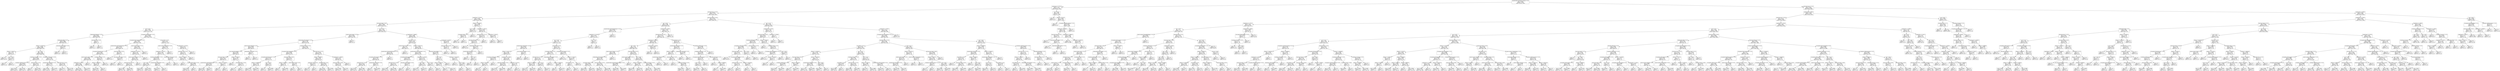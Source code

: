 digraph Tree {
node [shape=box] ;
0 [label="marital-status_Married-civ-spouse <= 0.5\ngini = 0.3656\nsamples = 32561\nvalue = [24720, 7841]"] ;
1 [label="capital-gain <= 7073.5\ngini = 0.1221\nsamples = 17585\nvalue = [16436, 1149]"] ;
0 -> 1 [labeldistance=2.5, labelangle=45, headlabel="True"] ;
2 [label="education-num <= 12.5\ngini = 0.0935\nsamples = 17274\nvalue = [16425, 849]"] ;
1 -> 2 ;
3 [label="capital-loss <= 2218.5\ngini = 0.0481\nsamples = 13864\nvalue = [13522, 342]"] ;
2 -> 3 ;
4 [label="hours-per-week <= 40.5\ngini = 0.0446\nsamples = 13807\nvalue = [13492, 315]"] ;
3 -> 4 ;
5 [label="age <= 33.5\ngini = 0.0268\nsamples = 11351\nvalue = [11197, 154]"] ;
4 -> 5 ;
6 [label="relationship_Husband <= 0.5\ngini = 0.0071\nsamples = 6698\nvalue = [6674, 24]"] ;
5 -> 6 ;
7 [label="relationship_Wife <= 0.5\ngini = 0.0068\nsamples = 6696\nvalue = [6673, 23]"] ;
6 -> 7 ;
8 [label="fnlwgt <= 23759.0\ngini = 0.0066\nsamples = 6692\nvalue = [6670, 22]"] ;
7 -> 8 ;
9 [label="fnlwgt <= 23381.0\ngini = 0.142\nsamples = 26\nvalue = [24, 2]"] ;
8 -> 9 ;
10 [label="gini = 0.0\nsamples = 23\nvalue = [23, 0]"] ;
9 -> 10 ;
11 [label="age <= 23.5\ngini = 0.4444\nsamples = 3\nvalue = [1, 2]"] ;
9 -> 11 ;
12 [label="gini = 0.0\nsamples = 1\nvalue = [1, 0]"] ;
11 -> 12 ;
13 [label="gini = 0.0\nsamples = 2\nvalue = [0, 2]"] ;
11 -> 13 ;
14 [label="age <= 28.5\ngini = 0.006\nsamples = 6666\nvalue = [6646, 20]"] ;
8 -> 14 ;
15 [label="workclass_Local-gov <= 0.5\ngini = 0.0026\nsamples = 5386\nvalue = [5379, 7]"] ;
14 -> 15 ;
16 [label="workclass_Self-emp-not-inc <= 0.5\ngini = 0.0015\nsamples = 5245\nvalue = [5241, 4]"] ;
15 -> 16 ;
17 [label="gini = 0.0012\nsamples = 5139\nvalue = [5136, 3]"] ;
16 -> 17 ;
18 [label="gini = 0.0187\nsamples = 106\nvalue = [105, 1]"] ;
16 -> 18 ;
19 [label="education-num <= 3.5\ngini = 0.0416\nsamples = 141\nvalue = [138, 3]"] ;
15 -> 19 ;
20 [label="gini = 0.0\nsamples = 1\nvalue = [0, 1]"] ;
19 -> 20 ;
21 [label="gini = 0.0282\nsamples = 140\nvalue = [138, 2]"] ;
19 -> 21 ;
22 [label="occupation_Craft-repair <= 0.5\ngini = 0.0201\nsamples = 1280\nvalue = [1267, 13]"] ;
14 -> 22 ;
23 [label="marital-status_Widowed <= 0.5\ngini = 0.0125\nsamples = 1117\nvalue = [1110, 7]"] ;
22 -> 23 ;
24 [label="gini = 0.0108\nsamples = 1106\nvalue = [1100, 6]"] ;
23 -> 24 ;
25 [label="gini = 0.1653\nsamples = 11\nvalue = [10, 1]"] ;
23 -> 25 ;
26 [label="education-num <= 9.5\ngini = 0.0709\nsamples = 163\nvalue = [157, 6]"] ;
22 -> 26 ;
27 [label="gini = 0.0177\nsamples = 112\nvalue = [111, 1]"] ;
26 -> 27 ;
28 [label="gini = 0.1769\nsamples = 51\nvalue = [46, 5]"] ;
26 -> 28 ;
29 [label="education_Some-college <= 0.5\ngini = 0.375\nsamples = 4\nvalue = [3, 1]"] ;
7 -> 29 ;
30 [label="gini = 0.0\nsamples = 3\nvalue = [3, 0]"] ;
29 -> 30 ;
31 [label="gini = 0.0\nsamples = 1\nvalue = [0, 1]"] ;
29 -> 31 ;
32 [label="education-num <= 9.5\ngini = 0.5\nsamples = 2\nvalue = [1, 1]"] ;
6 -> 32 ;
33 [label="gini = 0.0\nsamples = 1\nvalue = [0, 1]"] ;
32 -> 33 ;
34 [label="gini = 0.0\nsamples = 1\nvalue = [1, 0]"] ;
32 -> 34 ;
35 [label="occupation_Prof-specialty <= 0.5\ngini = 0.0543\nsamples = 4653\nvalue = [4523, 130]"] ;
5 -> 35 ;
36 [label="occupation_Exec-managerial <= 0.5\ngini = 0.046\nsamples = 4416\nvalue = [4312, 104]"] ;
35 -> 36 ;
37 [label="marital-status_Married-AF-spouse <= 0.5\ngini = 0.0376\nsamples = 4072\nvalue = [3994, 78]"] ;
36 -> 37 ;
38 [label="occupation_Protective-serv <= 0.5\ngini = 0.0367\nsamples = 4067\nvalue = [3991, 76]"] ;
37 -> 38 ;
39 [label="native-country_India <= 0.5\ngini = 0.0339\nsamples = 4000\nvalue = [3931, 69]"] ;
38 -> 39 ;
40 [label="capital-gain <= 4718.5\ngini = 0.0334\nsamples = 3999\nvalue = [3931, 68]"] ;
39 -> 40 ;
41 [label="gini = 0.0317\nsamples = 3972\nvalue = [3908, 64]"] ;
40 -> 41 ;
42 [label="gini = 0.2524\nsamples = 27\nvalue = [23, 4]"] ;
40 -> 42 ;
43 [label="gini = 0.0\nsamples = 1\nvalue = [0, 1]"] ;
39 -> 43 ;
44 [label="workclass_Private <= 0.5\ngini = 0.1871\nsamples = 67\nvalue = [60, 7]"] ;
38 -> 44 ;
45 [label="fnlwgt <= 364930.5\ngini = 0.2726\nsamples = 43\nvalue = [36, 7]"] ;
44 -> 45 ;
46 [label="gini = 0.2449\nsamples = 42\nvalue = [36, 6]"] ;
45 -> 46 ;
47 [label="gini = 0.0\nsamples = 1\nvalue = [0, 1]"] ;
45 -> 47 ;
48 [label="gini = 0.0\nsamples = 24\nvalue = [24, 0]"] ;
44 -> 48 ;
49 [label="hours-per-week <= 32.5\ngini = 0.48\nsamples = 5\nvalue = [3, 2]"] ;
37 -> 49 ;
50 [label="gini = 0.0\nsamples = 2\nvalue = [2, 0]"] ;
49 -> 50 ;
51 [label="education_Assoc-acdm <= 0.5\ngini = 0.4444\nsamples = 3\nvalue = [1, 2]"] ;
49 -> 51 ;
52 [label="gini = 0.0\nsamples = 2\nvalue = [0, 2]"] ;
51 -> 52 ;
53 [label="gini = 0.0\nsamples = 1\nvalue = [1, 0]"] ;
51 -> 53 ;
54 [label="native-country_Japan <= 0.5\ngini = 0.1397\nsamples = 344\nvalue = [318, 26]"] ;
36 -> 54 ;
55 [label="capital-gain <= 5373.5\ngini = 0.1351\nsamples = 343\nvalue = [318, 25]"] ;
54 -> 55 ;
56 [label="native-country_Ireland <= 0.5\ngini = 0.1305\nsamples = 342\nvalue = [318, 24]"] ;
55 -> 56 ;
57 [label="education-num <= 10.5\ngini = 0.1258\nsamples = 341\nvalue = [318, 23]"] ;
56 -> 57 ;
58 [label="gini = 0.1033\nsamples = 293\nvalue = [277, 16]"] ;
57 -> 58 ;
59 [label="gini = 0.2491\nsamples = 48\nvalue = [41, 7]"] ;
57 -> 59 ;
60 [label="gini = 0.0\nsamples = 1\nvalue = [0, 1]"] ;
56 -> 60 ;
61 [label="gini = 0.0\nsamples = 1\nvalue = [0, 1]"] ;
55 -> 61 ;
62 [label="gini = 0.0\nsamples = 1\nvalue = [0, 1]"] ;
54 -> 62 ;
63 [label="sex_Male <= 0.5\ngini = 0.1953\nsamples = 237\nvalue = [211, 26]"] ;
35 -> 63 ;
64 [label="native-country_Philippines <= 0.5\ngini = 0.113\nsamples = 183\nvalue = [172, 11]"] ;
63 -> 64 ;
65 [label="capital-loss <= 1472.0\ngini = 0.1039\nsamples = 182\nvalue = [172, 10]"] ;
64 -> 65 ;
66 [label="workclass_Federal-gov <= 0.5\ngini = 0.0955\nsamples = 179\nvalue = [170, 9]"] ;
65 -> 66 ;
67 [label="age <= 36.5\ngini = 0.0794\nsamples = 169\nvalue = [162, 7]"] ;
66 -> 67 ;
68 [label="gini = 0.2041\nsamples = 26\nvalue = [23, 3]"] ;
67 -> 68 ;
69 [label="gini = 0.0544\nsamples = 143\nvalue = [139, 4]"] ;
67 -> 69 ;
70 [label="marital-status_Separated <= 0.5\ngini = 0.32\nsamples = 10\nvalue = [8, 2]"] ;
66 -> 70 ;
71 [label="gini = 0.1975\nsamples = 9\nvalue = [8, 1]"] ;
70 -> 71 ;
72 [label="gini = 0.0\nsamples = 1\nvalue = [0, 1]"] ;
70 -> 72 ;
73 [label="marital-status_Divorced <= 0.5\ngini = 0.4444\nsamples = 3\nvalue = [2, 1]"] ;
65 -> 73 ;
74 [label="gini = 0.0\nsamples = 1\nvalue = [0, 1]"] ;
73 -> 74 ;
75 [label="gini = 0.0\nsamples = 2\nvalue = [2, 0]"] ;
73 -> 75 ;
76 [label="gini = 0.0\nsamples = 1\nvalue = [0, 1]"] ;
64 -> 76 ;
77 [label="capital-gain <= 4718.5\ngini = 0.4012\nsamples = 54\nvalue = [39, 15]"] ;
63 -> 77 ;
78 [label="education_11th <= 0.5\ngini = 0.375\nsamples = 52\nvalue = [39, 13]"] ;
77 -> 78 ;
79 [label="fnlwgt <= 29452.0\ngini = 0.3599\nsamples = 51\nvalue = [39, 12]"] ;
78 -> 79 ;
80 [label="gini = 0.0\nsamples = 1\nvalue = [0, 1]"] ;
79 -> 80 ;
81 [label="native-country_Japan <= 0.5\ngini = 0.3432\nsamples = 50\nvalue = [39, 11]"] ;
79 -> 81 ;
82 [label="gini = 0.3249\nsamples = 49\nvalue = [39, 10]"] ;
81 -> 82 ;
83 [label="gini = 0.0\nsamples = 1\nvalue = [0, 1]"] ;
81 -> 83 ;
84 [label="gini = 0.0\nsamples = 1\nvalue = [0, 1]"] ;
78 -> 84 ;
85 [label="gini = 0.0\nsamples = 2\nvalue = [0, 2]"] ;
77 -> 85 ;
86 [label="age <= 38.5\ngini = 0.1225\nsamples = 2456\nvalue = [2295, 161]"] ;
4 -> 86 ;
87 [label="native-country_India <= 0.5\ngini = 0.0748\nsamples = 1568\nvalue = [1507, 61]"] ;
86 -> 87 ;
88 [label="relationship_Not-in-family <= 0.5\ngini = 0.0736\nsamples = 1567\nvalue = [1507, 60]"] ;
87 -> 88 ;
89 [label="native-country_Portugal <= 0.5\ngini = 0.0264\nsamples = 673\nvalue = [664, 9]"] ;
88 -> 89 ;
90 [label="race_Asian-Pac-Islander <= 0.5\ngini = 0.0236\nsamples = 671\nvalue = [663, 8]"] ;
89 -> 90 ;
91 [label="hours-per-week <= 98.5\ngini = 0.0181\nsamples = 657\nvalue = [651, 6]"] ;
90 -> 91 ;
92 [label="marital-status_Married-AF-spouse <= 0.5\ngini = 0.0152\nsamples = 653\nvalue = [648, 5]"] ;
91 -> 92 ;
93 [label="gini = 0.0123\nsamples = 649\nvalue = [645, 4]"] ;
92 -> 93 ;
94 [label="gini = 0.375\nsamples = 4\nvalue = [3, 1]"] ;
92 -> 94 ;
95 [label="fnlwgt <= 173043.0\ngini = 0.375\nsamples = 4\nvalue = [3, 1]"] ;
91 -> 95 ;
96 [label="gini = 0.0\nsamples = 3\nvalue = [3, 0]"] ;
95 -> 96 ;
97 [label="gini = 0.0\nsamples = 1\nvalue = [0, 1]"] ;
95 -> 97 ;
98 [label="fnlwgt <= 70533.5\ngini = 0.2449\nsamples = 14\nvalue = [12, 2]"] ;
90 -> 98 ;
99 [label="gini = 0.0\nsamples = 1\nvalue = [0, 1]"] ;
98 -> 99 ;
100 [label="hours-per-week <= 70.0\ngini = 0.142\nsamples = 13\nvalue = [12, 1]"] ;
98 -> 100 ;
101 [label="gini = 0.0\nsamples = 12\nvalue = [12, 0]"] ;
100 -> 101 ;
102 [label="gini = 0.0\nsamples = 1\nvalue = [0, 1]"] ;
100 -> 102 ;
103 [label="relationship_Unmarried <= 0.5\ngini = 0.5\nsamples = 2\nvalue = [1, 1]"] ;
89 -> 103 ;
104 [label="gini = 0.0\nsamples = 1\nvalue = [1, 0]"] ;
103 -> 104 ;
105 [label="gini = 0.0\nsamples = 1\nvalue = [0, 1]"] ;
103 -> 105 ;
106 [label="workclass_Private <= 0.5\ngini = 0.1076\nsamples = 894\nvalue = [843, 51]"] ;
88 -> 106 ;
107 [label="occupation_Exec-managerial <= 0.5\ngini = 0.2006\nsamples = 168\nvalue = [149, 19]"] ;
106 -> 107 ;
108 [label="occupation_Protective-serv <= 0.5\ngini = 0.1537\nsamples = 143\nvalue = [131, 12]"] ;
107 -> 108 ;
109 [label="fnlwgt <= 344990.0\ngini = 0.1155\nsamples = 130\nvalue = [122, 8]"] ;
108 -> 109 ;
110 [label="gini = 0.0805\nsamples = 119\nvalue = [114, 5]"] ;
109 -> 110 ;
111 [label="gini = 0.3967\nsamples = 11\nvalue = [8, 3]"] ;
109 -> 111 ;
112 [label="age <= 28.0\ngini = 0.426\nsamples = 13\nvalue = [9, 4]"] ;
108 -> 112 ;
113 [label="gini = 0.0\nsamples = 4\nvalue = [4, 0]"] ;
112 -> 113 ;
114 [label="gini = 0.4938\nsamples = 9\nvalue = [5, 4]"] ;
112 -> 114 ;
115 [label="hours-per-week <= 62.5\ngini = 0.4032\nsamples = 25\nvalue = [18, 7]"] ;
107 -> 115 ;
116 [label="fnlwgt <= 58156.5\ngini = 0.255\nsamples = 20\nvalue = [17, 3]"] ;
115 -> 116 ;
117 [label="gini = 0.0\nsamples = 1\nvalue = [0, 1]"] ;
116 -> 117 ;
118 [label="gini = 0.1884\nsamples = 19\nvalue = [17, 2]"] ;
116 -> 118 ;
119 [label="native-country_Cuba <= 0.5\ngini = 0.32\nsamples = 5\nvalue = [1, 4]"] ;
115 -> 119 ;
120 [label="gini = 0.0\nsamples = 4\nvalue = [0, 4]"] ;
119 -> 120 ;
121 [label="gini = 0.0\nsamples = 1\nvalue = [1, 0]"] ;
119 -> 121 ;
122 [label="education-num <= 10.5\ngini = 0.0843\nsamples = 726\nvalue = [694, 32]"] ;
106 -> 122 ;
123 [label="fnlwgt <= 30808.5\ngini = 0.0672\nsamples = 632\nvalue = [610, 22]"] ;
122 -> 123 ;
124 [label="education_11th <= 0.5\ngini = 0.2975\nsamples = 11\nvalue = [9, 2]"] ;
123 -> 124 ;
125 [label="gini = 0.18\nsamples = 10\nvalue = [9, 1]"] ;
124 -> 125 ;
126 [label="gini = 0.0\nsamples = 1\nvalue = [0, 1]"] ;
124 -> 126 ;
127 [label="education_9th <= 0.5\ngini = 0.0623\nsamples = 621\nvalue = [601, 20]"] ;
123 -> 127 ;
128 [label="gini = 0.0575\nsamples = 608\nvalue = [590, 18]"] ;
127 -> 128 ;
129 [label="gini = 0.2604\nsamples = 13\nvalue = [11, 2]"] ;
127 -> 129 ;
130 [label="capital-gain <= 3692.0\ngini = 0.1901\nsamples = 94\nvalue = [84, 10]"] ;
122 -> 130 ;
131 [label="hours-per-week <= 64.5\ngini = 0.1748\nsamples = 93\nvalue = [84, 9]"] ;
130 -> 131 ;
132 [label="gini = 0.1464\nsamples = 88\nvalue = [81, 7]"] ;
131 -> 132 ;
133 [label="gini = 0.48\nsamples = 5\nvalue = [3, 2]"] ;
131 -> 133 ;
134 [label="gini = 0.0\nsamples = 1\nvalue = [0, 1]"] ;
130 -> 134 ;
135 [label="gini = 0.0\nsamples = 1\nvalue = [0, 1]"] ;
87 -> 135 ;
136 [label="capital-gain <= 4668.5\ngini = 0.1999\nsamples = 888\nvalue = [788, 100]"] ;
86 -> 136 ;
137 [label="sex_Male <= 0.5\ngini = 0.1928\nsamples = 879\nvalue = [784, 95]"] ;
136 -> 137 ;
138 [label="native-country_Greece <= 0.5\ngini = 0.12\nsamples = 421\nvalue = [394, 27]"] ;
137 -> 138 ;
139 [label="marital-status_Married-AF-spouse <= 0.5\ngini = 0.1161\nsamples = 420\nvalue = [394, 26]"] ;
138 -> 139 ;
140 [label="occupation_Tech-support <= 0.5\ngini = 0.1122\nsamples = 419\nvalue = [394, 25]"] ;
139 -> 140 ;
141 [label="education-num <= 9.5\ngini = 0.1018\nsamples = 409\nvalue = [387, 22]"] ;
140 -> 141 ;
142 [label="gini = 0.0375\nsamples = 209\nvalue = [205, 4]"] ;
141 -> 142 ;
143 [label="gini = 0.1638\nsamples = 200\nvalue = [182, 18]"] ;
141 -> 143 ;
144 [label="marital-status_Divorced <= 0.5\ngini = 0.42\nsamples = 10\nvalue = [7, 3]"] ;
140 -> 144 ;
145 [label="gini = 0.0\nsamples = 2\nvalue = [0, 2]"] ;
144 -> 145 ;
146 [label="gini = 0.2188\nsamples = 8\nvalue = [7, 1]"] ;
144 -> 146 ;
147 [label="gini = 0.0\nsamples = 1\nvalue = [0, 1]"] ;
139 -> 147 ;
148 [label="gini = 0.0\nsamples = 1\nvalue = [0, 1]"] ;
138 -> 148 ;
149 [label="fnlwgt <= 361071.0\ngini = 0.2529\nsamples = 458\nvalue = [390, 68]"] ;
137 -> 149 ;
150 [label="marital-status_Never-married <= 0.5\ngini = 0.2345\nsamples = 435\nvalue = [376, 59]"] ;
149 -> 150 ;
151 [label="occupation_Tech-support <= 0.5\ngini = 0.2828\nsamples = 311\nvalue = [258, 53]"] ;
150 -> 151 ;
152 [label="education-num <= 9.5\ngini = 0.2727\nsamples = 307\nvalue = [257, 50]"] ;
151 -> 152 ;
153 [label="gini = 0.1995\nsamples = 178\nvalue = [158, 20]"] ;
152 -> 153 ;
154 [label="gini = 0.3569\nsamples = 129\nvalue = [99, 30]"] ;
152 -> 154 ;
155 [label="education_Some-college <= 0.5\ngini = 0.375\nsamples = 4\nvalue = [1, 3]"] ;
151 -> 155 ;
156 [label="gini = 0.0\nsamples = 3\nvalue = [0, 3]"] ;
155 -> 156 ;
157 [label="gini = 0.0\nsamples = 1\nvalue = [1, 0]"] ;
155 -> 157 ;
158 [label="capital-loss <= 1534.0\ngini = 0.0921\nsamples = 124\nvalue = [118, 6]"] ;
150 -> 158 ;
159 [label="age <= 59.5\ngini = 0.065\nsamples = 119\nvalue = [115, 4]"] ;
158 -> 159 ;
160 [label="gini = 0.0517\nsamples = 113\nvalue = [110, 3]"] ;
159 -> 160 ;
161 [label="gini = 0.2778\nsamples = 6\nvalue = [5, 1]"] ;
159 -> 161 ;
162 [label="age <= 45.0\ngini = 0.48\nsamples = 5\nvalue = [3, 2]"] ;
158 -> 162 ;
163 [label="gini = 0.0\nsamples = 2\nvalue = [0, 2]"] ;
162 -> 163 ;
164 [label="gini = 0.0\nsamples = 3\nvalue = [3, 0]"] ;
162 -> 164 ;
165 [label="education_Some-college <= 0.5\ngini = 0.4764\nsamples = 23\nvalue = [14, 9]"] ;
149 -> 165 ;
166 [label="age <= 53.0\ngini = 0.32\nsamples = 15\nvalue = [12, 3]"] ;
165 -> 166 ;
167 [label="fnlwgt <= 365071.5\ngini = 0.2449\nsamples = 14\nvalue = [12, 2]"] ;
166 -> 167 ;
168 [label="gini = 0.0\nsamples = 1\nvalue = [0, 1]"] ;
167 -> 168 ;
169 [label="gini = 0.142\nsamples = 13\nvalue = [12, 1]"] ;
167 -> 169 ;
170 [label="gini = 0.0\nsamples = 1\nvalue = [0, 1]"] ;
166 -> 170 ;
171 [label="fnlwgt <= 420118.0\ngini = 0.375\nsamples = 8\nvalue = [2, 6]"] ;
165 -> 171 ;
172 [label="gini = 0.0\nsamples = 5\nvalue = [0, 5]"] ;
171 -> 172 ;
173 [label="age <= 46.0\ngini = 0.4444\nsamples = 3\nvalue = [2, 1]"] ;
171 -> 173 ;
174 [label="gini = 0.0\nsamples = 1\nvalue = [0, 1]"] ;
173 -> 174 ;
175 [label="gini = 0.0\nsamples = 2\nvalue = [2, 0]"] ;
173 -> 175 ;
176 [label="capital-gain <= 5194.5\ngini = 0.4938\nsamples = 9\nvalue = [4, 5]"] ;
136 -> 176 ;
177 [label="hours-per-week <= 45.5\ngini = 0.2778\nsamples = 6\nvalue = [1, 5]"] ;
176 -> 177 ;
178 [label="gini = 0.0\nsamples = 1\nvalue = [1, 0]"] ;
177 -> 178 ;
179 [label="gini = 0.0\nsamples = 5\nvalue = [0, 5]"] ;
177 -> 179 ;
180 [label="gini = 0.0\nsamples = 3\nvalue = [3, 0]"] ;
176 -> 180 ;
181 [label="fnlwgt <= 125450.5\ngini = 0.4986\nsamples = 57\nvalue = [30, 27]"] ;
3 -> 181 ;
182 [label="age <= 60.0\ngini = 0.3457\nsamples = 18\nvalue = [4, 14]"] ;
181 -> 182 ;
183 [label="occupation_Sales <= 0.5\ngini = 0.1244\nsamples = 15\nvalue = [1, 14]"] ;
182 -> 183 ;
184 [label="gini = 0.0\nsamples = 14\nvalue = [0, 14]"] ;
183 -> 184 ;
185 [label="gini = 0.0\nsamples = 1\nvalue = [1, 0]"] ;
183 -> 185 ;
186 [label="gini = 0.0\nsamples = 3\nvalue = [3, 0]"] ;
182 -> 186 ;
187 [label="capital-loss <= 2391.5\ngini = 0.4444\nsamples = 39\nvalue = [26, 13]"] ;
181 -> 187 ;
188 [label="education-num <= 11.5\ngini = 0.2873\nsamples = 23\nvalue = [19, 4]"] ;
187 -> 188 ;
189 [label="education_HS-grad <= 0.5\ngini = 0.2355\nsamples = 22\nvalue = [19, 3]"] ;
188 -> 189 ;
190 [label="gini = 0.0\nsamples = 10\nvalue = [10, 0]"] ;
189 -> 190 ;
191 [label="relationship_Own-child <= 0.5\ngini = 0.375\nsamples = 12\nvalue = [9, 3]"] ;
189 -> 191 ;
192 [label="marital-status_Divorced <= 0.5\ngini = 0.2975\nsamples = 11\nvalue = [9, 2]"] ;
191 -> 192 ;
193 [label="gini = 0.0\nsamples = 7\nvalue = [7, 0]"] ;
192 -> 193 ;
194 [label="age <= 43.0\ngini = 0.5\nsamples = 4\nvalue = [2, 2]"] ;
192 -> 194 ;
195 [label="gini = 0.0\nsamples = 2\nvalue = [2, 0]"] ;
194 -> 195 ;
196 [label="gini = 0.0\nsamples = 2\nvalue = [0, 2]"] ;
194 -> 196 ;
197 [label="gini = 0.0\nsamples = 1\nvalue = [0, 1]"] ;
191 -> 197 ;
198 [label="gini = 0.0\nsamples = 1\nvalue = [0, 1]"] ;
188 -> 198 ;
199 [label="capital-loss <= 3253.5\ngini = 0.4922\nsamples = 16\nvalue = [7, 9]"] ;
187 -> 199 ;
200 [label="gini = 0.0\nsamples = 9\nvalue = [0, 9]"] ;
199 -> 200 ;
201 [label="gini = 0.0\nsamples = 7\nvalue = [7, 0]"] ;
199 -> 201 ;
202 [label="hours-per-week <= 43.5\ngini = 0.2531\nsamples = 3410\nvalue = [2903, 507]"] ;
2 -> 202 ;
203 [label="age <= 33.5\ngini = 0.1608\nsamples = 2302\nvalue = [2099, 203]"] ;
202 -> 203 ;
204 [label="marital-status_Married-AF-spouse <= 0.5\ngini = 0.0463\nsamples = 1181\nvalue = [1153, 28]"] ;
203 -> 204 ;
205 [label="capital-loss <= 2116.0\ngini = 0.0431\nsamples = 1179\nvalue = [1153, 26]"] ;
204 -> 205 ;
206 [label="age <= 29.5\ngini = 0.04\nsamples = 1175\nvalue = [1151, 24]"] ;
205 -> 206 ;
207 [label="marital-status_Separated <= 0.5\ngini = 0.0213\nsamples = 929\nvalue = [919, 10]"] ;
206 -> 207 ;
208 [label="fnlwgt <= 41011.0\ngini = 0.0193\nsamples = 924\nvalue = [915, 9]"] ;
207 -> 208 ;
209 [label="occupation_Craft-repair <= 0.5\ngini = 0.0973\nsamples = 39\nvalue = [37, 2]"] ;
208 -> 209 ;
210 [label="fnlwgt <= 40713.5\ngini = 0.0512\nsamples = 38\nvalue = [37, 1]"] ;
209 -> 210 ;
211 [label="gini = 0.0\nsamples = 36\nvalue = [36, 0]"] ;
210 -> 211 ;
212 [label="gini = 0.5\nsamples = 2\nvalue = [1, 1]"] ;
210 -> 212 ;
213 [label="gini = 0.0\nsamples = 1\nvalue = [0, 1]"] ;
209 -> 213 ;
214 [label="capital-loss <= 1486.0\ngini = 0.0157\nsamples = 885\nvalue = [878, 7]"] ;
208 -> 214 ;
215 [label="education_Masters <= 0.5\ngini = 0.0137\nsamples = 870\nvalue = [864, 6]"] ;
214 -> 215 ;
216 [label="gini = 0.0101\nsamples = 791\nvalue = [787, 4]"] ;
215 -> 216 ;
217 [label="gini = 0.0494\nsamples = 79\nvalue = [77, 2]"] ;
215 -> 217 ;
218 [label="capital-loss <= 1577.0\ngini = 0.1244\nsamples = 15\nvalue = [14, 1]"] ;
214 -> 218 ;
219 [label="gini = 0.0\nsamples = 1\nvalue = [0, 1]"] ;
218 -> 219 ;
220 [label="gini = 0.0\nsamples = 14\nvalue = [14, 0]"] ;
218 -> 220 ;
221 [label="race_Asian-Pac-Islander <= 0.5\ngini = 0.32\nsamples = 5\nvalue = [4, 1]"] ;
207 -> 221 ;
222 [label="gini = 0.0\nsamples = 4\nvalue = [4, 0]"] ;
221 -> 222 ;
223 [label="gini = 0.0\nsamples = 1\nvalue = [0, 1]"] ;
221 -> 223 ;
224 [label="sex_Female <= 0.5\ngini = 0.1073\nsamples = 246\nvalue = [232, 14]"] ;
206 -> 224 ;
225 [label="occupation_Sales <= 0.5\ngini = 0.189\nsamples = 123\nvalue = [110, 13]"] ;
224 -> 225 ;
226 [label="education-num <= 14.5\ngini = 0.1515\nsamples = 109\nvalue = [100, 9]"] ;
225 -> 226 ;
227 [label="fnlwgt <= 138993.5\ngini = 0.1128\nsamples = 100\nvalue = [94, 6]"] ;
226 -> 227 ;
228 [label="gini = 0.213\nsamples = 33\nvalue = [29, 4]"] ;
227 -> 228 ;
229 [label="gini = 0.0579\nsamples = 67\nvalue = [65, 2]"] ;
227 -> 229 ;
230 [label="age <= 31.5\ngini = 0.4444\nsamples = 9\nvalue = [6, 3]"] ;
226 -> 230 ;
231 [label="gini = 0.0\nsamples = 5\nvalue = [5, 0]"] ;
230 -> 231 ;
232 [label="gini = 0.375\nsamples = 4\nvalue = [1, 3]"] ;
230 -> 232 ;
233 [label="relationship_Not-in-family <= 0.5\ngini = 0.4082\nsamples = 14\nvalue = [10, 4]"] ;
225 -> 233 ;
234 [label="gini = 0.0\nsamples = 5\nvalue = [5, 0]"] ;
233 -> 234 ;
235 [label="fnlwgt <= 184522.5\ngini = 0.4938\nsamples = 9\nvalue = [5, 4]"] ;
233 -> 235 ;
236 [label="gini = 0.0\nsamples = 3\nvalue = [0, 3]"] ;
235 -> 236 ;
237 [label="gini = 0.2778\nsamples = 6\nvalue = [5, 1]"] ;
235 -> 237 ;
238 [label="occupation_Tech-support <= 0.5\ngini = 0.0161\nsamples = 123\nvalue = [122, 1]"] ;
224 -> 238 ;
239 [label="gini = 0.0\nsamples = 115\nvalue = [115, 0]"] ;
238 -> 239 ;
240 [label="fnlwgt <= 171021.5\ngini = 0.2188\nsamples = 8\nvalue = [7, 1]"] ;
238 -> 240 ;
241 [label="race_White <= 0.5\ngini = 0.5\nsamples = 2\nvalue = [1, 1]"] ;
240 -> 241 ;
242 [label="gini = 0.0\nsamples = 1\nvalue = [1, 0]"] ;
241 -> 242 ;
243 [label="gini = 0.0\nsamples = 1\nvalue = [0, 1]"] ;
241 -> 243 ;
244 [label="gini = 0.0\nsamples = 6\nvalue = [6, 0]"] ;
240 -> 244 ;
245 [label="age <= 24.0\ngini = 0.5\nsamples = 4\nvalue = [2, 2]"] ;
205 -> 245 ;
246 [label="gini = 0.0\nsamples = 2\nvalue = [0, 2]"] ;
245 -> 246 ;
247 [label="gini = 0.0\nsamples = 2\nvalue = [2, 0]"] ;
245 -> 247 ;
248 [label="gini = 0.0\nsamples = 2\nvalue = [0, 2]"] ;
204 -> 248 ;
249 [label="capital-loss <= 2365.5\ngini = 0.2635\nsamples = 1121\nvalue = [946, 175]"] ;
203 -> 249 ;
250 [label="education-num <= 14.5\ngini = 0.2529\nsamples = 1111\nvalue = [946, 165]"] ;
249 -> 250 ;
251 [label="capital-gain <= 4668.5\ngini = 0.2246\nsamples = 1024\nvalue = [892, 132]"] ;
250 -> 251 ;
252 [label="age <= 46.5\ngini = 0.216\nsamples = 1007\nvalue = [883, 124]"] ;
251 -> 252 ;
253 [label="native-country_Taiwan <= 0.5\ngini = 0.1665\nsamples = 633\nvalue = [575, 58]"] ;
252 -> 253 ;
254 [label="relationship_Not-in-family <= 0.5\ngini = 0.1641\nsamples = 632\nvalue = [575, 57]"] ;
253 -> 254 ;
255 [label="occupation_Sales <= 0.5\ngini = 0.0915\nsamples = 229\nvalue = [218, 11]"] ;
254 -> 255 ;
256 [label="gini = 0.0465\nsamples = 210\nvalue = [205, 5]"] ;
255 -> 256 ;
257 [label="gini = 0.4321\nsamples = 19\nvalue = [13, 6]"] ;
255 -> 257 ;
258 [label="hours-per-week <= 37.5\ngini = 0.2022\nsamples = 403\nvalue = [357, 46]"] ;
254 -> 258 ;
259 [label="gini = 0.0217\nsamples = 91\nvalue = [90, 1]"] ;
258 -> 259 ;
260 [label="gini = 0.2469\nsamples = 312\nvalue = [267, 45]"] ;
258 -> 260 ;
261 [label="gini = 0.0\nsamples = 1\nvalue = [0, 1]"] ;
253 -> 261 ;
262 [label="hours-per-week <= 31.0\ngini = 0.2907\nsamples = 374\nvalue = [308, 66]"] ;
252 -> 262 ;
263 [label="native-country_Japan <= 0.5\ngini = 0.0907\nsamples = 84\nvalue = [80, 4]"] ;
262 -> 263 ;
264 [label="marital-status_Married-spouse-absent <= 0.5\ngini = 0.0697\nsamples = 83\nvalue = [80, 3]"] ;
263 -> 264 ;
265 [label="gini = 0.0487\nsamples = 80\nvalue = [78, 2]"] ;
264 -> 265 ;
266 [label="gini = 0.4444\nsamples = 3\nvalue = [2, 1]"] ;
264 -> 266 ;
267 [label="gini = 0.0\nsamples = 1\nvalue = [0, 1]"] ;
263 -> 267 ;
268 [label="age <= 48.5\ngini = 0.3362\nsamples = 290\nvalue = [228, 62]"] ;
262 -> 268 ;
269 [label="fnlwgt <= 104358.5\ngini = 0.4352\nsamples = 50\nvalue = [34, 16]"] ;
268 -> 269 ;
270 [label="gini = 0.2449\nsamples = 14\nvalue = [12, 2]"] ;
269 -> 270 ;
271 [label="gini = 0.4753\nsamples = 36\nvalue = [22, 14]"] ;
269 -> 271 ;
272 [label="workclass_Local-gov <= 0.5\ngini = 0.3099\nsamples = 240\nvalue = [194, 46]"] ;
268 -> 272 ;
273 [label="gini = 0.2743\nsamples = 195\nvalue = [163, 32]"] ;
272 -> 273 ;
274 [label="gini = 0.4286\nsamples = 45\nvalue = [31, 14]"] ;
272 -> 274 ;
275 [label="capital-gain <= 5194.5\ngini = 0.4983\nsamples = 17\nvalue = [9, 8]"] ;
251 -> 275 ;
276 [label="gini = 0.0\nsamples = 8\nvalue = [0, 8]"] ;
275 -> 276 ;
277 [label="gini = 0.0\nsamples = 9\nvalue = [9, 0]"] ;
275 -> 277 ;
278 [label="sex_Female <= 0.5\ngini = 0.4709\nsamples = 87\nvalue = [54, 33]"] ;
250 -> 278 ;
279 [label="marital-status_Divorced <= 0.5\ngini = 0.4875\nsamples = 38\nvalue = [16, 22]"] ;
278 -> 279 ;
280 [label="fnlwgt <= 93895.5\ngini = 0.42\nsamples = 30\nvalue = [9, 21]"] ;
279 -> 280 ;
281 [label="marital-status_Widowed <= 0.5\ngini = 0.32\nsamples = 5\nvalue = [4, 1]"] ;
280 -> 281 ;
282 [label="gini = 0.0\nsamples = 4\nvalue = [4, 0]"] ;
281 -> 282 ;
283 [label="gini = 0.0\nsamples = 1\nvalue = [0, 1]"] ;
281 -> 283 ;
284 [label="hours-per-week <= 16.5\ngini = 0.32\nsamples = 25\nvalue = [5, 20]"] ;
280 -> 284 ;
285 [label="gini = 0.0\nsamples = 2\nvalue = [2, 0]"] ;
284 -> 285 ;
286 [label="workclass_Local-gov <= 0.5\ngini = 0.2268\nsamples = 23\nvalue = [3, 20]"] ;
284 -> 286 ;
287 [label="gini = 0.1653\nsamples = 22\nvalue = [2, 20]"] ;
286 -> 287 ;
288 [label="gini = 0.0\nsamples = 1\nvalue = [1, 0]"] ;
286 -> 288 ;
289 [label="relationship_Unmarried <= 0.5\ngini = 0.2188\nsamples = 8\nvalue = [7, 1]"] ;
279 -> 289 ;
290 [label="gini = 0.0\nsamples = 7\nvalue = [7, 0]"] ;
289 -> 290 ;
291 [label="gini = 0.0\nsamples = 1\nvalue = [0, 1]"] ;
289 -> 291 ;
292 [label="workclass_Federal-gov <= 0.5\ngini = 0.3482\nsamples = 49\nvalue = [38, 11]"] ;
278 -> 292 ;
293 [label="workclass_State-gov <= 0.5\ngini = 0.3096\nsamples = 47\nvalue = [38, 9]"] ;
292 -> 293 ;
294 [label="occupation_Machine-op-inspct <= 0.5\ngini = 0.1567\nsamples = 35\nvalue = [32, 3]"] ;
293 -> 294 ;
295 [label="age <= 44.5\ngini = 0.1107\nsamples = 34\nvalue = [32, 2]"] ;
294 -> 295 ;
296 [label="gini = 0.2449\nsamples = 14\nvalue = [12, 2]"] ;
295 -> 296 ;
297 [label="gini = 0.0\nsamples = 20\nvalue = [20, 0]"] ;
295 -> 297 ;
298 [label="gini = 0.0\nsamples = 1\nvalue = [0, 1]"] ;
294 -> 298 ;
299 [label="education_Doctorate <= 0.5\ngini = 0.5\nsamples = 12\nvalue = [6, 6]"] ;
293 -> 299 ;
300 [label="gini = 0.0\nsamples = 4\nvalue = [4, 0]"] ;
299 -> 300 ;
301 [label="fnlwgt <= 98306.0\ngini = 0.375\nsamples = 8\nvalue = [2, 6]"] ;
299 -> 301 ;
302 [label="gini = 0.0\nsamples = 1\nvalue = [1, 0]"] ;
301 -> 302 ;
303 [label="gini = 0.2449\nsamples = 7\nvalue = [1, 6]"] ;
301 -> 303 ;
304 [label="gini = 0.0\nsamples = 2\nvalue = [0, 2]"] ;
292 -> 304 ;
305 [label="gini = 0.0\nsamples = 10\nvalue = [0, 10]"] ;
249 -> 305 ;
306 [label="age <= 27.5\ngini = 0.3982\nsamples = 1108\nvalue = [804, 304]"] ;
202 -> 306 ;
307 [label="capital-loss <= 2116.0\ngini = 0.0736\nsamples = 209\nvalue = [201, 8]"] ;
306 -> 307 ;
308 [label="hours-per-week <= 62.5\ngini = 0.0653\nsamples = 207\nvalue = [200, 7]"] ;
307 -> 308 ;
309 [label="workclass_Self-emp-inc <= 0.5\ngini = 0.0425\nsamples = 184\nvalue = [180, 4]"] ;
308 -> 309 ;
310 [label="occupation_Craft-repair <= 0.5\ngini = 0.0328\nsamples = 180\nvalue = [177, 3]"] ;
309 -> 310 ;
311 [label="hours-per-week <= 53.5\ngini = 0.0225\nsamples = 176\nvalue = [174, 2]"] ;
310 -> 311 ;
312 [label="gini = 0.0\nsamples = 135\nvalue = [135, 0]"] ;
311 -> 312 ;
313 [label="occupation_Tech-support <= 0.5\ngini = 0.0928\nsamples = 41\nvalue = [39, 2]"] ;
311 -> 313 ;
314 [label="education-num <= 13.5\ngini = 0.0512\nsamples = 38\nvalue = [37, 1]"] ;
313 -> 314 ;
315 [label="gini = 0.0\nsamples = 33\nvalue = [33, 0]"] ;
314 -> 315 ;
316 [label="gini = 0.32\nsamples = 5\nvalue = [4, 1]"] ;
314 -> 316 ;
317 [label="fnlwgt <= 181076.0\ngini = 0.4444\nsamples = 3\nvalue = [2, 1]"] ;
313 -> 317 ;
318 [label="gini = 0.0\nsamples = 2\nvalue = [2, 0]"] ;
317 -> 318 ;
319 [label="gini = 0.0\nsamples = 1\nvalue = [0, 1]"] ;
317 -> 319 ;
320 [label="age <= 26.5\ngini = 0.375\nsamples = 4\nvalue = [3, 1]"] ;
310 -> 320 ;
321 [label="gini = 0.0\nsamples = 1\nvalue = [0, 1]"] ;
320 -> 321 ;
322 [label="gini = 0.0\nsamples = 3\nvalue = [3, 0]"] ;
320 -> 322 ;
323 [label="hours-per-week <= 47.5\ngini = 0.375\nsamples = 4\nvalue = [3, 1]"] ;
309 -> 323 ;
324 [label="gini = 0.0\nsamples = 1\nvalue = [0, 1]"] ;
323 -> 324 ;
325 [label="gini = 0.0\nsamples = 3\nvalue = [3, 0]"] ;
323 -> 325 ;
326 [label="fnlwgt <= 78354.0\ngini = 0.2268\nsamples = 23\nvalue = [20, 3]"] ;
308 -> 326 ;
327 [label="gini = 0.0\nsamples = 1\nvalue = [0, 1]"] ;
326 -> 327 ;
328 [label="occupation_Sales <= 0.5\ngini = 0.1653\nsamples = 22\nvalue = [20, 2]"] ;
326 -> 328 ;
329 [label="occupation_Exec-managerial <= 0.5\ngini = 0.0997\nsamples = 19\nvalue = [18, 1]"] ;
328 -> 329 ;
330 [label="gini = 0.0\nsamples = 15\nvalue = [15, 0]"] ;
329 -> 330 ;
331 [label="fnlwgt <= 227228.0\ngini = 0.375\nsamples = 4\nvalue = [3, 1]"] ;
329 -> 331 ;
332 [label="gini = 0.0\nsamples = 3\nvalue = [3, 0]"] ;
331 -> 332 ;
333 [label="gini = 0.0\nsamples = 1\nvalue = [0, 1]"] ;
331 -> 333 ;
334 [label="age <= 26.0\ngini = 0.4444\nsamples = 3\nvalue = [2, 1]"] ;
328 -> 334 ;
335 [label="gini = 0.0\nsamples = 2\nvalue = [2, 0]"] ;
334 -> 335 ;
336 [label="gini = 0.0\nsamples = 1\nvalue = [0, 1]"] ;
334 -> 336 ;
337 [label="capital-loss <= 2298.5\ngini = 0.5\nsamples = 2\nvalue = [1, 1]"] ;
307 -> 337 ;
338 [label="gini = 0.0\nsamples = 1\nvalue = [0, 1]"] ;
337 -> 338 ;
339 [label="gini = 0.0\nsamples = 1\nvalue = [1, 0]"] ;
337 -> 339 ;
340 [label="capital-loss <= 2391.5\ngini = 0.4417\nsamples = 899\nvalue = [603, 296]"] ;
306 -> 340 ;
341 [label="occupation_Exec-managerial <= 0.5\ngini = 0.4337\nsamples = 884\nvalue = [603, 281]"] ;
340 -> 341 ;
342 [label="education-num <= 14.5\ngini = 0.3981\nsamples = 660\nvalue = [479, 181]"] ;
341 -> 342 ;
343 [label="sex_Male <= 0.5\ngini = 0.3612\nsamples = 558\nvalue = [426, 132]"] ;
342 -> 343 ;
344 [label="fnlwgt <= 131504.0\ngini = 0.2578\nsamples = 250\nvalue = [212, 38]"] ;
343 -> 344 ;
345 [label="hours-per-week <= 61.0\ngini = 0.095\nsamples = 80\nvalue = [76, 4]"] ;
344 -> 345 ;
346 [label="workclass_Federal-gov <= 0.5\ngini = 0.0533\nsamples = 73\nvalue = [71, 2]"] ;
345 -> 346 ;
347 [label="gini = 0.0282\nsamples = 70\nvalue = [69, 1]"] ;
346 -> 347 ;
348 [label="gini = 0.4444\nsamples = 3\nvalue = [2, 1]"] ;
346 -> 348 ;
349 [label="fnlwgt <= 48103.5\ngini = 0.4082\nsamples = 7\nvalue = [5, 2]"] ;
345 -> 349 ;
350 [label="gini = 0.0\nsamples = 4\nvalue = [4, 0]"] ;
349 -> 350 ;
351 [label="gini = 0.4444\nsamples = 3\nvalue = [1, 2]"] ;
349 -> 351 ;
352 [label="fnlwgt <= 352536.5\ngini = 0.32\nsamples = 170\nvalue = [136, 34]"] ;
344 -> 352 ;
353 [label="marital-status_Widowed <= 0.5\ngini = 0.2982\nsamples = 159\nvalue = [130, 29]"] ;
352 -> 353 ;
354 [label="gini = 0.2717\nsamples = 148\nvalue = [124, 24]"] ;
353 -> 354 ;
355 [label="gini = 0.4959\nsamples = 11\nvalue = [6, 5]"] ;
353 -> 355 ;
356 [label="age <= 38.5\ngini = 0.4959\nsamples = 11\nvalue = [6, 5]"] ;
352 -> 356 ;
357 [label="gini = 0.4082\nsamples = 7\nvalue = [2, 5]"] ;
356 -> 357 ;
358 [label="gini = 0.0\nsamples = 4\nvalue = [4, 0]"] ;
356 -> 358 ;
359 [label="age <= 42.5\ngini = 0.4241\nsamples = 308\nvalue = [214, 94]"] ;
343 -> 359 ;
360 [label="workclass_Private <= 0.5\ngini = 0.385\nsamples = 196\nvalue = [145, 51]"] ;
359 -> 360 ;
361 [label="race_Black <= 0.5\ngini = 0.2809\nsamples = 71\nvalue = [59, 12]"] ;
360 -> 361 ;
362 [label="gini = 0.2386\nsamples = 65\nvalue = [56, 9]"] ;
361 -> 362 ;
363 [label="gini = 0.5\nsamples = 6\nvalue = [3, 3]"] ;
361 -> 363 ;
364 [label="education-num <= 13.5\ngini = 0.4293\nsamples = 125\nvalue = [86, 39]"] ;
360 -> 364 ;
365 [label="gini = 0.3983\nsamples = 102\nvalue = [74, 28]"] ;
364 -> 365 ;
366 [label="gini = 0.4991\nsamples = 23\nvalue = [12, 11]"] ;
364 -> 366 ;
367 [label="age <= 53.5\ngini = 0.4731\nsamples = 112\nvalue = [69, 43]"] ;
359 -> 367 ;
368 [label="fnlwgt <= 74021.5\ngini = 0.4987\nsamples = 78\nvalue = [41, 37]"] ;
367 -> 368 ;
369 [label="gini = 0.355\nsamples = 13\nvalue = [10, 3]"] ;
368 -> 369 ;
370 [label="gini = 0.4989\nsamples = 65\nvalue = [31, 34]"] ;
368 -> 370 ;
371 [label="marital-status_Never-married <= 0.5\ngini = 0.2907\nsamples = 34\nvalue = [28, 6]"] ;
367 -> 371 ;
372 [label="gini = 0.4321\nsamples = 19\nvalue = [13, 6]"] ;
371 -> 372 ;
373 [label="gini = 0.0\nsamples = 15\nvalue = [15, 0]"] ;
371 -> 373 ;
374 [label="age <= 32.5\ngini = 0.4992\nsamples = 102\nvalue = [53, 49]"] ;
342 -> 374 ;
375 [label="fnlwgt <= 401751.5\ngini = 0.2975\nsamples = 33\nvalue = [27, 6]"] ;
374 -> 375 ;
376 [label="native-country_Italy <= 0.5\ngini = 0.2311\nsamples = 30\nvalue = [26, 4]"] ;
375 -> 376 ;
377 [label="marital-status_Divorced <= 0.5\ngini = 0.1855\nsamples = 29\nvalue = [26, 3]"] ;
376 -> 377 ;
378 [label="gini = 0.0799\nsamples = 24\nvalue = [23, 1]"] ;
377 -> 378 ;
379 [label="gini = 0.48\nsamples = 5\nvalue = [3, 2]"] ;
377 -> 379 ;
380 [label="gini = 0.0\nsamples = 1\nvalue = [0, 1]"] ;
376 -> 380 ;
381 [label="native-country_United-States <= 0.5\ngini = 0.4444\nsamples = 3\nvalue = [1, 2]"] ;
375 -> 381 ;
382 [label="gini = 0.0\nsamples = 2\nvalue = [0, 2]"] ;
381 -> 382 ;
383 [label="gini = 0.0\nsamples = 1\nvalue = [1, 0]"] ;
381 -> 383 ;
384 [label="hours-per-week <= 89.5\ngini = 0.4696\nsamples = 69\nvalue = [26, 43]"] ;
374 -> 384 ;
385 [label="fnlwgt <= 40537.5\ngini = 0.4541\nsamples = 66\nvalue = [23, 43]"] ;
384 -> 385 ;
386 [label="workclass_Self-emp-not-inc <= 0.5\ngini = 0.32\nsamples = 5\nvalue = [4, 1]"] ;
385 -> 386 ;
387 [label="gini = 0.0\nsamples = 4\nvalue = [4, 0]"] ;
386 -> 387 ;
388 [label="gini = 0.0\nsamples = 1\nvalue = [0, 1]"] ;
386 -> 388 ;
389 [label="age <= 58.0\ngini = 0.4289\nsamples = 61\nvalue = [19, 42]"] ;
385 -> 389 ;
390 [label="gini = 0.3967\nsamples = 55\nvalue = [15, 40]"] ;
389 -> 390 ;
391 [label="gini = 0.4444\nsamples = 6\nvalue = [4, 2]"] ;
389 -> 391 ;
392 [label="gini = 0.0\nsamples = 3\nvalue = [3, 0]"] ;
384 -> 392 ;
393 [label="age <= 39.5\ngini = 0.4943\nsamples = 224\nvalue = [124, 100]"] ;
341 -> 393 ;
394 [label="fnlwgt <= 185983.5\ngini = 0.4339\nsamples = 110\nvalue = [75, 35]"] ;
393 -> 394 ;
395 [label="marital-status_Divorced <= 0.5\ngini = 0.4824\nsamples = 64\nvalue = [38, 26]"] ;
394 -> 395 ;
396 [label="race_White <= 0.5\ngini = 0.4395\nsamples = 46\nvalue = [31, 15]"] ;
395 -> 396 ;
397 [label="gini = 0.0\nsamples = 5\nvalue = [5, 0]"] ;
396 -> 397 ;
398 [label="hours-per-week <= 52.5\ngini = 0.464\nsamples = 41\nvalue = [26, 15]"] ;
396 -> 398 ;
399 [label="gini = 0.4965\nsamples = 24\nvalue = [13, 11]"] ;
398 -> 399 ;
400 [label="gini = 0.3599\nsamples = 17\nvalue = [13, 4]"] ;
398 -> 400 ;
401 [label="fnlwgt <= 40949.5\ngini = 0.4753\nsamples = 18\nvalue = [7, 11]"] ;
395 -> 401 ;
402 [label="gini = 0.0\nsamples = 2\nvalue = [2, 0]"] ;
401 -> 402 ;
403 [label="age <= 34.5\ngini = 0.4297\nsamples = 16\nvalue = [5, 11]"] ;
401 -> 403 ;
404 [label="gini = 0.0\nsamples = 5\nvalue = [0, 5]"] ;
403 -> 404 ;
405 [label="gini = 0.4959\nsamples = 11\nvalue = [5, 6]"] ;
403 -> 405 ;
406 [label="fnlwgt <= 572687.5\ngini = 0.3147\nsamples = 46\nvalue = [37, 9]"] ;
394 -> 406 ;
407 [label="marital-status_Separated <= 0.5\ngini = 0.2676\nsamples = 44\nvalue = [37, 7]"] ;
406 -> 407 ;
408 [label="age <= 32.5\ngini = 0.2142\nsamples = 41\nvalue = [36, 5]"] ;
407 -> 408 ;
409 [label="gini = 0.3911\nsamples = 15\nvalue = [11, 4]"] ;
408 -> 409 ;
410 [label="gini = 0.074\nsamples = 26\nvalue = [25, 1]"] ;
408 -> 410 ;
411 [label="race_Black <= 0.5\ngini = 0.4444\nsamples = 3\nvalue = [1, 2]"] ;
407 -> 411 ;
412 [label="gini = 0.0\nsamples = 2\nvalue = [0, 2]"] ;
411 -> 412 ;
413 [label="gini = 0.0\nsamples = 1\nvalue = [1, 0]"] ;
411 -> 413 ;
414 [label="gini = 0.0\nsamples = 2\nvalue = [0, 2]"] ;
406 -> 414 ;
415 [label="workclass_Self-emp-not-inc <= 0.5\ngini = 0.4902\nsamples = 114\nvalue = [49, 65]"] ;
393 -> 415 ;
416 [label="education-num <= 14.5\ngini = 0.4741\nsamples = 101\nvalue = [39, 62]"] ;
415 -> 416 ;
417 [label="fnlwgt <= 114362.0\ngini = 0.487\nsamples = 93\nvalue = [39, 54]"] ;
416 -> 417 ;
418 [label="race_White <= 0.5\ngini = 0.4851\nsamples = 29\nvalue = [17, 12]"] ;
417 -> 418 ;
419 [label="gini = 0.0\nsamples = 4\nvalue = [0, 4]"] ;
418 -> 419 ;
420 [label="gini = 0.4352\nsamples = 25\nvalue = [17, 8]"] ;
418 -> 420 ;
421 [label="relationship_Not-in-family <= 0.5\ngini = 0.4512\nsamples = 64\nvalue = [22, 42]"] ;
417 -> 421 ;
422 [label="gini = 0.4844\nsamples = 17\nvalue = [10, 7]"] ;
421 -> 422 ;
423 [label="gini = 0.3803\nsamples = 47\nvalue = [12, 35]"] ;
421 -> 423 ;
424 [label="gini = 0.0\nsamples = 8\nvalue = [0, 8]"] ;
416 -> 424 ;
425 [label="education_Bachelors <= 0.5\ngini = 0.355\nsamples = 13\nvalue = [10, 3]"] ;
415 -> 425 ;
426 [label="hours-per-week <= 52.5\ngini = 0.375\nsamples = 4\nvalue = [1, 3]"] ;
425 -> 426 ;
427 [label="gini = 0.0\nsamples = 3\nvalue = [0, 3]"] ;
426 -> 427 ;
428 [label="gini = 0.0\nsamples = 1\nvalue = [1, 0]"] ;
426 -> 428 ;
429 [label="gini = 0.0\nsamples = 9\nvalue = [9, 0]"] ;
425 -> 429 ;
430 [label="gini = 0.0\nsamples = 15\nvalue = [0, 15]"] ;
340 -> 430 ;
431 [label="age <= 20.5\ngini = 0.0682\nsamples = 311\nvalue = [11, 300]"] ;
1 -> 431 ;
432 [label="gini = 0.0\nsamples = 4\nvalue = [4, 0]"] ;
431 -> 432 ;
433 [label="fnlwgt <= 25115.5\ngini = 0.0446\nsamples = 307\nvalue = [7, 300]"] ;
431 -> 433 ;
434 [label="gini = 0.0\nsamples = 2\nvalue = [2, 0]"] ;
433 -> 434 ;
435 [label="occupation_Handlers-cleaners <= 0.5\ngini = 0.0322\nsamples = 305\nvalue = [5, 300]"] ;
433 -> 435 ;
436 [label="capital-gain <= 8296.0\ngini = 0.026\nsamples = 304\nvalue = [4, 300]"] ;
435 -> 436 ;
437 [label="hours-per-week <= 35.5\ngini = 0.3047\nsamples = 16\nvalue = [3, 13]"] ;
436 -> 437 ;
438 [label="gini = 0.0\nsamples = 2\nvalue = [2, 0]"] ;
437 -> 438 ;
439 [label="education_Some-college <= 0.5\ngini = 0.1327\nsamples = 14\nvalue = [1, 13]"] ;
437 -> 439 ;
440 [label="gini = 0.0\nsamples = 12\nvalue = [0, 12]"] ;
439 -> 440 ;
441 [label="relationship_Other-relative <= 0.5\ngini = 0.5\nsamples = 2\nvalue = [1, 1]"] ;
439 -> 441 ;
442 [label="gini = 0.0\nsamples = 1\nvalue = [1, 0]"] ;
441 -> 442 ;
443 [label="gini = 0.0\nsamples = 1\nvalue = [0, 1]"] ;
441 -> 443 ;
444 [label="capital-gain <= 30961.5\ngini = 0.0069\nsamples = 288\nvalue = [1, 287]"] ;
436 -> 444 ;
445 [label="gini = 0.0\nsamples = 260\nvalue = [0, 260]"] ;
444 -> 445 ;
446 [label="capital-gain <= 67047.0\ngini = 0.0689\nsamples = 28\nvalue = [1, 27]"] ;
444 -> 446 ;
447 [label="gini = 0.0\nsamples = 1\nvalue = [1, 0]"] ;
446 -> 447 ;
448 [label="gini = 0.0\nsamples = 27\nvalue = [0, 27]"] ;
446 -> 448 ;
449 [label="gini = 0.0\nsamples = 1\nvalue = [1, 0]"] ;
435 -> 449 ;
450 [label="education-num <= 12.5\ngini = 0.4943\nsamples = 14976\nvalue = [8284, 6692]"] ;
0 -> 450 [labeldistance=2.5, labelangle=-45, headlabel="False"] ;
451 [label="capital-gain <= 5095.5\ngini = 0.4429\nsamples = 10507\nvalue = [7029, 3478]"] ;
450 -> 451 ;
452 [label="education-num <= 8.5\ngini = 0.4174\nsamples = 9979\nvalue = [7018, 2961]"] ;
451 -> 452 ;
453 [label="capital-loss <= 1791.5\ngini = 0.1814\nsamples = 1656\nvalue = [1489, 167]"] ;
452 -> 453 ;
454 [label="age <= 36.5\ngini = 0.17\nsamples = 1621\nvalue = [1469, 152]"] ;
453 -> 454 ;
455 [label="native-country_Trinadad&Tobago <= 0.5\ngini = 0.0816\nsamples = 493\nvalue = [472, 21]"] ;
454 -> 455 ;
456 [label="occupation_Tech-support <= 0.5\ngini = 0.078\nsamples = 492\nvalue = [472, 20]"] ;
455 -> 456 ;
457 [label="hours-per-week <= 49.0\ngini = 0.0712\nsamples = 487\nvalue = [469, 18]"] ;
456 -> 457 ;
458 [label="native-country_Laos <= 0.5\ngini = 0.0432\nsamples = 407\nvalue = [398, 9]"] ;
457 -> 458 ;
459 [label="education-num <= 7.5\ngini = 0.0387\nsamples = 405\nvalue = [397, 8]"] ;
458 -> 459 ;
460 [label="native-country_? <= 0.5\ngini = 0.027\nsamples = 365\nvalue = [360, 5]"] ;
459 -> 460 ;
461 [label="gini = 0.022\nsamples = 360\nvalue = [356, 4]"] ;
460 -> 461 ;
462 [label="gini = 0.32\nsamples = 5\nvalue = [4, 1]"] ;
460 -> 462 ;
463 [label="occupation_Sales <= 0.5\ngini = 0.1388\nsamples = 40\nvalue = [37, 3]"] ;
459 -> 463 ;
464 [label="gini = 0.0973\nsamples = 39\nvalue = [37, 2]"] ;
463 -> 464 ;
465 [label="gini = 0.0\nsamples = 1\nvalue = [0, 1]"] ;
463 -> 465 ;
466 [label="workclass_Private <= 0.5\ngini = 0.5\nsamples = 2\nvalue = [1, 1]"] ;
458 -> 466 ;
467 [label="gini = 0.0\nsamples = 1\nvalue = [1, 0]"] ;
466 -> 467 ;
468 [label="gini = 0.0\nsamples = 1\nvalue = [0, 1]"] ;
466 -> 468 ;
469 [label="relationship_Not-in-family <= 0.5\ngini = 0.1997\nsamples = 80\nvalue = [71, 9]"] ;
457 -> 469 ;
470 [label="workclass_Self-emp-inc <= 0.5\ngini = 0.182\nsamples = 79\nvalue = [71, 8]"] ;
469 -> 470 ;
471 [label="fnlwgt <= 29992.5\ngini = 0.1653\nsamples = 77\nvalue = [70, 7]"] ;
470 -> 471 ;
472 [label="gini = 0.5\nsamples = 2\nvalue = [1, 1]"] ;
471 -> 472 ;
473 [label="gini = 0.1472\nsamples = 75\nvalue = [69, 6]"] ;
471 -> 473 ;
474 [label="hours-per-week <= 74.0\ngini = 0.5\nsamples = 2\nvalue = [1, 1]"] ;
470 -> 474 ;
475 [label="gini = 0.0\nsamples = 1\nvalue = [0, 1]"] ;
474 -> 475 ;
476 [label="gini = 0.0\nsamples = 1\nvalue = [1, 0]"] ;
474 -> 476 ;
477 [label="gini = 0.0\nsamples = 1\nvalue = [0, 1]"] ;
469 -> 477 ;
478 [label="fnlwgt <= 273083.5\ngini = 0.48\nsamples = 5\nvalue = [3, 2]"] ;
456 -> 478 ;
479 [label="gini = 0.0\nsamples = 3\nvalue = [3, 0]"] ;
478 -> 479 ;
480 [label="gini = 0.0\nsamples = 2\nvalue = [0, 2]"] ;
478 -> 480 ;
481 [label="gini = 0.0\nsamples = 1\nvalue = [0, 1]"] ;
455 -> 481 ;
482 [label="education-num <= 5.5\ngini = 0.2053\nsamples = 1128\nvalue = [997, 131]"] ;
454 -> 482 ;
483 [label="hours-per-week <= 49.5\ngini = 0.155\nsamples = 626\nvalue = [573, 53]"] ;
482 -> 483 ;
484 [label="workclass_Self-emp-inc <= 0.5\ngini = 0.1117\nsamples = 522\nvalue = [491, 31]"] ;
483 -> 484 ;
485 [label="native-country_Yugoslavia <= 0.5\ngini = 0.0999\nsamples = 512\nvalue = [485, 27]"] ;
484 -> 485 ;
486 [label="workclass_Federal-gov <= 0.5\ngini = 0.0966\nsamples = 511\nvalue = [485, 26]"] ;
485 -> 486 ;
487 [label="occupation_Exec-managerial <= 0.5\ngini = 0.0932\nsamples = 510\nvalue = [485, 25]"] ;
486 -> 487 ;
488 [label="gini = 0.0809\nsamples = 497\nvalue = [476, 21]"] ;
487 -> 488 ;
489 [label="gini = 0.426\nsamples = 13\nvalue = [9, 4]"] ;
487 -> 489 ;
490 [label="gini = 0.0\nsamples = 1\nvalue = [0, 1]"] ;
486 -> 490 ;
491 [label="gini = 0.0\nsamples = 1\nvalue = [0, 1]"] ;
485 -> 491 ;
492 [label="education-num <= 4.5\ngini = 0.48\nsamples = 10\nvalue = [6, 4]"] ;
484 -> 492 ;
493 [label="fnlwgt <= 129309.0\ngini = 0.4898\nsamples = 7\nvalue = [3, 4]"] ;
492 -> 493 ;
494 [label="gini = 0.0\nsamples = 2\nvalue = [0, 2]"] ;
493 -> 494 ;
495 [label="age <= 56.0\ngini = 0.48\nsamples = 5\nvalue = [3, 2]"] ;
493 -> 495 ;
496 [label="gini = 0.4444\nsamples = 3\nvalue = [1, 2]"] ;
495 -> 496 ;
497 [label="gini = 0.0\nsamples = 2\nvalue = [2, 0]"] ;
495 -> 497 ;
498 [label="gini = 0.0\nsamples = 3\nvalue = [3, 0]"] ;
492 -> 498 ;
499 [label="capital-gain <= 4164.0\ngini = 0.3336\nsamples = 104\nvalue = [82, 22]"] ;
483 -> 499 ;
500 [label="age <= 63.5\ngini = 0.3246\nsamples = 103\nvalue = [82, 21]"] ;
499 -> 500 ;
501 [label="age <= 62.5\ngini = 0.3496\nsamples = 93\nvalue = [72, 21]"] ;
500 -> 501 ;
502 [label="fnlwgt <= 157700.0\ngini = 0.3331\nsamples = 90\nvalue = [71, 19]"] ;
501 -> 502 ;
503 [label="gini = 0.4244\nsamples = 36\nvalue = [25, 11]"] ;
502 -> 503 ;
504 [label="gini = 0.2524\nsamples = 54\nvalue = [46, 8]"] ;
502 -> 504 ;
505 [label="fnlwgt <= 87998.0\ngini = 0.4444\nsamples = 3\nvalue = [1, 2]"] ;
501 -> 505 ;
506 [label="gini = 0.0\nsamples = 1\nvalue = [1, 0]"] ;
505 -> 506 ;
507 [label="gini = 0.0\nsamples = 2\nvalue = [0, 2]"] ;
505 -> 507 ;
508 [label="gini = 0.0\nsamples = 10\nvalue = [10, 0]"] ;
500 -> 508 ;
509 [label="gini = 0.0\nsamples = 1\nvalue = [0, 1]"] ;
499 -> 509 ;
510 [label="age <= 65.5\ngini = 0.2625\nsamples = 502\nvalue = [424, 78]"] ;
482 -> 510 ;
511 [label="occupation_Prof-specialty <= 0.5\ngini = 0.2851\nsamples = 453\nvalue = [375, 78]"] ;
510 -> 511 ;
512 [label="fnlwgt <= 366223.0\ngini = 0.2783\nsamples = 449\nvalue = [374, 75]"] ;
511 -> 512 ;
513 [label="fnlwgt <= 198384.0\ngini = 0.2651\nsamples = 426\nvalue = [359, 67]"] ;
512 -> 513 ;
514 [label="fnlwgt <= 197304.0\ngini = 0.3055\nsamples = 287\nvalue = [233, 54]"] ;
513 -> 514 ;
515 [label="gini = 0.2955\nsamples = 283\nvalue = [232, 51]"] ;
514 -> 515 ;
516 [label="gini = 0.375\nsamples = 4\nvalue = [1, 3]"] ;
514 -> 516 ;
517 [label="race_Black <= 0.5\ngini = 0.1696\nsamples = 139\nvalue = [126, 13]"] ;
513 -> 517 ;
518 [label="gini = 0.1254\nsamples = 119\nvalue = [111, 8]"] ;
517 -> 518 ;
519 [label="gini = 0.375\nsamples = 20\nvalue = [15, 5]"] ;
517 -> 519 ;
520 [label="hours-per-week <= 41.5\ngini = 0.4537\nsamples = 23\nvalue = [15, 8]"] ;
512 -> 520 ;
521 [label="fnlwgt <= 385541.5\ngini = 0.3457\nsamples = 18\nvalue = [14, 4]"] ;
520 -> 521 ;
522 [label="gini = 0.5\nsamples = 6\nvalue = [3, 3]"] ;
521 -> 522 ;
523 [label="gini = 0.1528\nsamples = 12\nvalue = [11, 1]"] ;
521 -> 523 ;
524 [label="hours-per-week <= 67.5\ngini = 0.32\nsamples = 5\nvalue = [1, 4]"] ;
520 -> 524 ;
525 [label="gini = 0.0\nsamples = 4\nvalue = [0, 4]"] ;
524 -> 525 ;
526 [label="gini = 0.0\nsamples = 1\nvalue = [1, 0]"] ;
524 -> 526 ;
527 [label="age <= 39.5\ngini = 0.375\nsamples = 4\nvalue = [1, 3]"] ;
511 -> 527 ;
528 [label="gini = 0.0\nsamples = 1\nvalue = [1, 0]"] ;
527 -> 528 ;
529 [label="gini = 0.0\nsamples = 3\nvalue = [0, 3]"] ;
527 -> 529 ;
530 [label="gini = 0.0\nsamples = 49\nvalue = [49, 0]"] ;
510 -> 530 ;
531 [label="capital-loss <= 1989.5\ngini = 0.4898\nsamples = 35\nvalue = [20, 15]"] ;
453 -> 531 ;
532 [label="race_Amer-Indian-Eskimo <= 0.5\ngini = 0.2076\nsamples = 17\nvalue = [2, 15]"] ;
531 -> 532 ;
533 [label="workclass_Local-gov <= 0.5\ngini = 0.1172\nsamples = 16\nvalue = [1, 15]"] ;
532 -> 533 ;
534 [label="gini = 0.0\nsamples = 13\nvalue = [0, 13]"] ;
533 -> 534 ;
535 [label="age <= 44.0\ngini = 0.4444\nsamples = 3\nvalue = [1, 2]"] ;
533 -> 535 ;
536 [label="gini = 0.0\nsamples = 2\nvalue = [0, 2]"] ;
535 -> 536 ;
537 [label="gini = 0.0\nsamples = 1\nvalue = [1, 0]"] ;
535 -> 537 ;
538 [label="gini = 0.0\nsamples = 1\nvalue = [1, 0]"] ;
532 -> 538 ;
539 [label="gini = 0.0\nsamples = 18\nvalue = [18, 0]"] ;
531 -> 539 ;
540 [label="capital-loss <= 1782.5\ngini = 0.446\nsamples = 8323\nvalue = [5529, 2794]"] ;
452 -> 540 ;
541 [label="age <= 35.5\ngini = 0.4339\nsamples = 7988\nvalue = [5446, 2542]"] ;
540 -> 541 ;
542 [label="age <= 29.5\ngini = 0.3249\nsamples = 2704\nvalue = [2152, 552]"] ;
541 -> 542 ;
543 [label="age <= 24.5\ngini = 0.2388\nsamples = 1205\nvalue = [1038, 167]"] ;
542 -> 543 ;
544 [label="occupation_Transport-moving <= 0.5\ngini = 0.1076\nsamples = 333\nvalue = [314, 19]"] ;
543 -> 544 ;
545 [label="fnlwgt <= 542762.5\ngini = 0.0794\nsamples = 314\nvalue = [301, 13]"] ;
544 -> 545 ;
546 [label="capital-gain <= 4164.0\ngini = 0.0737\nsamples = 313\nvalue = [301, 12]"] ;
545 -> 546 ;
547 [label="hours-per-week <= 44.5\ngini = 0.0682\nsamples = 311\nvalue = [300, 11]"] ;
546 -> 547 ;
548 [label="gini = 0.0319\nsamples = 247\nvalue = [243, 4]"] ;
547 -> 548 ;
549 [label="gini = 0.1948\nsamples = 64\nvalue = [57, 7]"] ;
547 -> 549 ;
550 [label="occupation_Handlers-cleaners <= 0.5\ngini = 0.5\nsamples = 2\nvalue = [1, 1]"] ;
546 -> 550 ;
551 [label="gini = 0.0\nsamples = 1\nvalue = [1, 0]"] ;
550 -> 551 ;
552 [label="gini = 0.0\nsamples = 1\nvalue = [0, 1]"] ;
550 -> 552 ;
553 [label="gini = 0.0\nsamples = 1\nvalue = [0, 1]"] ;
545 -> 553 ;
554 [label="fnlwgt <= 332860.0\ngini = 0.4321\nsamples = 19\nvalue = [13, 6]"] ;
544 -> 554 ;
555 [label="workclass_State-gov <= 0.5\ngini = 0.3599\nsamples = 17\nvalue = [13, 4]"] ;
554 -> 555 ;
556 [label="education_Some-college <= 0.5\ngini = 0.3047\nsamples = 16\nvalue = [13, 3]"] ;
555 -> 556 ;
557 [label="gini = 0.0\nsamples = 9\nvalue = [9, 0]"] ;
556 -> 557 ;
558 [label="gini = 0.4898\nsamples = 7\nvalue = [4, 3]"] ;
556 -> 558 ;
559 [label="gini = 0.0\nsamples = 1\nvalue = [0, 1]"] ;
555 -> 559 ;
560 [label="gini = 0.0\nsamples = 2\nvalue = [0, 2]"] ;
554 -> 560 ;
561 [label="education-num <= 9.5\ngini = 0.2818\nsamples = 872\nvalue = [724, 148]"] ;
543 -> 561 ;
562 [label="occupation_Prof-specialty <= 0.5\ngini = 0.2195\nsamples = 486\nvalue = [425, 61]"] ;
561 -> 562 ;
563 [label="hours-per-week <= 76.0\ngini = 0.208\nsamples = 475\nvalue = [419, 56]"] ;
562 -> 563 ;
564 [label="sex_Female <= 0.5\ngini = 0.2008\nsamples = 468\nvalue = [415, 53]"] ;
563 -> 564 ;
565 [label="gini = 0.1835\nsamples = 411\nvalue = [369, 42]"] ;
564 -> 565 ;
566 [label="gini = 0.3115\nsamples = 57\nvalue = [46, 11]"] ;
564 -> 566 ;
567 [label="hours-per-week <= 82.0\ngini = 0.4898\nsamples = 7\nvalue = [4, 3]"] ;
563 -> 567 ;
568 [label="gini = 0.0\nsamples = 3\nvalue = [0, 3]"] ;
567 -> 568 ;
569 [label="gini = 0.0\nsamples = 4\nvalue = [4, 0]"] ;
567 -> 569 ;
570 [label="age <= 28.5\ngini = 0.4959\nsamples = 11\nvalue = [6, 5]"] ;
562 -> 570 ;
571 [label="gini = 0.0\nsamples = 5\nvalue = [5, 0]"] ;
570 -> 571 ;
572 [label="fnlwgt <= 72858.5\ngini = 0.2778\nsamples = 6\nvalue = [1, 5]"] ;
570 -> 572 ;
573 [label="gini = 0.0\nsamples = 1\nvalue = [1, 0]"] ;
572 -> 573 ;
574 [label="gini = 0.0\nsamples = 5\nvalue = [0, 5]"] ;
572 -> 574 ;
575 [label="fnlwgt <= 291086.0\ngini = 0.3492\nsamples = 386\nvalue = [299, 87]"] ;
561 -> 575 ;
576 [label="workclass_Federal-gov <= 0.5\ngini = 0.3162\nsamples = 315\nvalue = [253, 62]"] ;
575 -> 576 ;
577 [label="occupation_Machine-op-inspct <= 0.5\ngini = 0.3039\nsamples = 305\nvalue = [248, 57]"] ;
576 -> 577 ;
578 [label="gini = 0.3175\nsamples = 288\nvalue = [231, 57]"] ;
577 -> 578 ;
579 [label="gini = 0.0\nsamples = 17\nvalue = [17, 0]"] ;
577 -> 579 ;
580 [label="hours-per-week <= 46.0\ngini = 0.5\nsamples = 10\nvalue = [5, 5]"] ;
576 -> 580 ;
581 [label="gini = 0.4082\nsamples = 7\nvalue = [2, 5]"] ;
580 -> 581 ;
582 [label="gini = 0.0\nsamples = 3\nvalue = [3, 0]"] ;
580 -> 582 ;
583 [label="workclass_Local-gov <= 0.5\ngini = 0.4563\nsamples = 71\nvalue = [46, 25]"] ;
575 -> 583 ;
584 [label="fnlwgt <= 305999.5\ngini = 0.4304\nsamples = 67\nvalue = [46, 21]"] ;
583 -> 584 ;
585 [label="gini = 0.4444\nsamples = 9\nvalue = [3, 6]"] ;
584 -> 585 ;
586 [label="gini = 0.3835\nsamples = 58\nvalue = [43, 15]"] ;
584 -> 586 ;
587 [label="gini = 0.0\nsamples = 4\nvalue = [0, 4]"] ;
583 -> 587 ;
588 [label="education_HS-grad <= 0.5\ngini = 0.3817\nsamples = 1499\nvalue = [1114, 385]"] ;
542 -> 588 ;
589 [label="fnlwgt <= 157762.5\ngini = 0.4342\nsamples = 678\nvalue = [462, 216]"] ;
588 -> 589 ;
590 [label="fnlwgt <= 27233.5\ngini = 0.3641\nsamples = 280\nvalue = [213, 67]"] ;
589 -> 590 ;
591 [label="fnlwgt <= 25285.5\ngini = 0.4444\nsamples = 9\nvalue = [3, 6]"] ;
590 -> 591 ;
592 [label="fnlwgt <= 24305.0\ngini = 0.48\nsamples = 5\nvalue = [3, 2]"] ;
591 -> 592 ;
593 [label="gini = 0.4444\nsamples = 3\nvalue = [1, 2]"] ;
592 -> 593 ;
594 [label="gini = 0.0\nsamples = 2\nvalue = [2, 0]"] ;
592 -> 594 ;
595 [label="gini = 0.0\nsamples = 4\nvalue = [0, 4]"] ;
591 -> 595 ;
596 [label="fnlwgt <= 83939.0\ngini = 0.3489\nsamples = 271\nvalue = [210, 61]"] ;
590 -> 596 ;
597 [label="fnlwgt <= 36870.5\ngini = 0.2488\nsamples = 103\nvalue = [88, 15]"] ;
596 -> 597 ;
598 [label="gini = 0.4043\nsamples = 32\nvalue = [23, 9]"] ;
597 -> 598 ;
599 [label="gini = 0.1547\nsamples = 71\nvalue = [65, 6]"] ;
597 -> 599 ;
600 [label="fnlwgt <= 86955.0\ngini = 0.3977\nsamples = 168\nvalue = [122, 46]"] ;
596 -> 600 ;
601 [label="gini = 0.0\nsamples = 3\nvalue = [0, 3]"] ;
600 -> 601 ;
602 [label="gini = 0.3854\nsamples = 165\nvalue = [122, 43]"] ;
600 -> 602 ;
603 [label="occupation_Exec-managerial <= 0.5\ngini = 0.4684\nsamples = 398\nvalue = [249, 149]"] ;
589 -> 603 ;
604 [label="occupation_Prof-specialty <= 0.5\ngini = 0.4508\nsamples = 341\nvalue = [224, 117]"] ;
603 -> 604 ;
605 [label="capital-loss <= 1532.0\ngini = 0.4331\nsamples = 309\nvalue = [211, 98]"] ;
604 -> 605 ;
606 [label="gini = 0.4407\nsamples = 299\nvalue = [201, 98]"] ;
605 -> 606 ;
607 [label="gini = 0.0\nsamples = 10\nvalue = [10, 0]"] ;
605 -> 607 ;
608 [label="fnlwgt <= 424372.5\ngini = 0.4824\nsamples = 32\nvalue = [13, 19]"] ;
604 -> 608 ;
609 [label="gini = 0.4644\nsamples = 30\nvalue = [11, 19]"] ;
608 -> 609 ;
610 [label="gini = 0.0\nsamples = 2\nvalue = [2, 0]"] ;
608 -> 610 ;
611 [label="workclass_Self-emp-not-inc <= 0.5\ngini = 0.4925\nsamples = 57\nvalue = [25, 32]"] ;
603 -> 611 ;
612 [label="hours-per-week <= 59.0\ngini = 0.4785\nsamples = 53\nvalue = [21, 32]"] ;
611 -> 612 ;
613 [label="gini = 0.4943\nsamples = 47\nvalue = [21, 26]"] ;
612 -> 613 ;
614 [label="gini = 0.0\nsamples = 6\nvalue = [0, 6]"] ;
612 -> 614 ;
615 [label="gini = 0.0\nsamples = 4\nvalue = [4, 0]"] ;
611 -> 615 ;
616 [label="hours-per-week <= 52.5\ngini = 0.3269\nsamples = 821\nvalue = [652, 169]"] ;
588 -> 616 ;
617 [label="race_White <= 0.5\ngini = 0.2975\nsamples = 704\nvalue = [576, 128]"] ;
616 -> 617 ;
618 [label="native-country_Vietnam <= 0.5\ngini = 0.1083\nsamples = 87\nvalue = [82, 5]"] ;
617 -> 618 ;
619 [label="fnlwgt <= 22421.0\ngini = 0.0887\nsamples = 86\nvalue = [82, 4]"] ;
618 -> 619 ;
620 [label="gini = 0.0\nsamples = 1\nvalue = [0, 1]"] ;
619 -> 620 ;
621 [label="gini = 0.0681\nsamples = 85\nvalue = [82, 3]"] ;
619 -> 621 ;
622 [label="gini = 0.0\nsamples = 1\nvalue = [0, 1]"] ;
618 -> 622 ;
623 [label="relationship_Wife <= 0.5\ngini = 0.3192\nsamples = 617\nvalue = [494, 123]"] ;
617 -> 623 ;
624 [label="native-country_Cuba <= 0.5\ngini = 0.2977\nsamples = 555\nvalue = [454, 101]"] ;
623 -> 624 ;
625 [label="gini = 0.2939\nsamples = 553\nvalue = [454, 99]"] ;
624 -> 625 ;
626 [label="gini = 0.0\nsamples = 2\nvalue = [0, 2]"] ;
624 -> 626 ;
627 [label="hours-per-week <= 39.0\ngini = 0.4579\nsamples = 62\nvalue = [40, 22]"] ;
623 -> 627 ;
628 [label="gini = 0.3018\nsamples = 27\nvalue = [22, 5]"] ;
627 -> 628 ;
629 [label="gini = 0.4996\nsamples = 35\nvalue = [18, 17]"] ;
627 -> 629 ;
630 [label="native-country_United-States <= 0.5\ngini = 0.4553\nsamples = 117\nvalue = [76, 41]"] ;
616 -> 630 ;
631 [label="relationship_Husband <= 0.5\ngini = 0.3457\nsamples = 9\nvalue = [2, 7]"] ;
630 -> 631 ;
632 [label="gini = 0.0\nsamples = 1\nvalue = [1, 0]"] ;
631 -> 632 ;
633 [label="native-country_Germany <= 0.5\ngini = 0.2188\nsamples = 8\nvalue = [1, 7]"] ;
631 -> 633 ;
634 [label="gini = 0.0\nsamples = 7\nvalue = [0, 7]"] ;
633 -> 634 ;
635 [label="gini = 0.0\nsamples = 1\nvalue = [1, 0]"] ;
633 -> 635 ;
636 [label="workclass_Self-emp-not-inc <= 0.5\ngini = 0.4314\nsamples = 108\nvalue = [74, 34]"] ;
630 -> 636 ;
637 [label="fnlwgt <= 219811.0\ngini = 0.4688\nsamples = 80\nvalue = [50, 30]"] ;
636 -> 637 ;
638 [label="gini = 0.4962\nsamples = 57\nvalue = [31, 26]"] ;
637 -> 638 ;
639 [label="gini = 0.2873\nsamples = 23\nvalue = [19, 4]"] ;
637 -> 639 ;
640 [label="fnlwgt <= 404702.5\ngini = 0.2449\nsamples = 28\nvalue = [24, 4]"] ;
636 -> 640 ;
641 [label="gini = 0.1975\nsamples = 27\nvalue = [24, 3]"] ;
640 -> 641 ;
642 [label="gini = 0.0\nsamples = 1\nvalue = [0, 1]"] ;
640 -> 642 ;
643 [label="hours-per-week <= 34.5\ngini = 0.4695\nsamples = 5284\nvalue = [3294, 1990]"] ;
541 -> 643 ;
644 [label="relationship_Wife <= 0.5\ngini = 0.2653\nsamples = 578\nvalue = [487, 91]"] ;
643 -> 644 ;
645 [label="education_HS-grad <= 0.5\ngini = 0.1859\nsamples = 434\nvalue = [389, 45]"] ;
644 -> 645 ;
646 [label="hours-per-week <= 2.5\ngini = 0.2934\nsamples = 168\nvalue = [138, 30]"] ;
645 -> 646 ;
647 [label="gini = 0.0\nsamples = 1\nvalue = [0, 1]"] ;
646 -> 647 ;
648 [label="age <= 69.5\ngini = 0.287\nsamples = 167\nvalue = [138, 29]"] ;
646 -> 648 ;
649 [label="occupation_Tech-support <= 0.5\ngini = 0.2434\nsamples = 134\nvalue = [115, 19]"] ;
648 -> 649 ;
650 [label="gini = 0.2202\nsamples = 127\nvalue = [111, 16]"] ;
649 -> 650 ;
651 [label="gini = 0.4898\nsamples = 7\nvalue = [4, 3]"] ;
649 -> 651 ;
652 [label="fnlwgt <= 96684.5\ngini = 0.4224\nsamples = 33\nvalue = [23, 10]"] ;
648 -> 652 ;
653 [label="gini = 0.0\nsamples = 3\nvalue = [0, 3]"] ;
652 -> 653 ;
654 [label="gini = 0.3578\nsamples = 30\nvalue = [23, 7]"] ;
652 -> 654 ;
655 [label="workclass_Self-emp-inc <= 0.5\ngini = 0.1064\nsamples = 266\nvalue = [251, 15]"] ;
645 -> 655 ;
656 [label="occupation_Tech-support <= 0.5\ngini = 0.0894\nsamples = 256\nvalue = [244, 12]"] ;
655 -> 656 ;
657 [label="hours-per-week <= 1.5\ngini = 0.0765\nsamples = 251\nvalue = [241, 10]"] ;
656 -> 657 ;
658 [label="gini = 0.4444\nsamples = 3\nvalue = [2, 1]"] ;
657 -> 658 ;
659 [label="gini = 0.0699\nsamples = 248\nvalue = [239, 9]"] ;
657 -> 659 ;
660 [label="age <= 52.0\ngini = 0.48\nsamples = 5\nvalue = [3, 2]"] ;
656 -> 660 ;
661 [label="gini = 0.4444\nsamples = 3\nvalue = [1, 2]"] ;
660 -> 661 ;
662 [label="gini = 0.0\nsamples = 2\nvalue = [2, 0]"] ;
660 -> 662 ;
663 [label="fnlwgt <= 222288.0\ngini = 0.42\nsamples = 10\nvalue = [7, 3]"] ;
655 -> 663 ;
664 [label="occupation_Exec-managerial <= 0.5\ngini = 0.2449\nsamples = 7\nvalue = [6, 1]"] ;
663 -> 664 ;
665 [label="gini = 0.0\nsamples = 5\nvalue = [5, 0]"] ;
664 -> 665 ;
666 [label="gini = 0.5\nsamples = 2\nvalue = [1, 1]"] ;
664 -> 666 ;
667 [label="capital-gain <= 1442.5\ngini = 0.4444\nsamples = 3\nvalue = [1, 2]"] ;
663 -> 667 ;
668 [label="gini = 0.0\nsamples = 2\nvalue = [0, 2]"] ;
667 -> 668 ;
669 [label="gini = 0.0\nsamples = 1\nvalue = [1, 0]"] ;
667 -> 669 ;
670 [label="occupation_Exec-managerial <= 0.5\ngini = 0.4348\nsamples = 144\nvalue = [98, 46]"] ;
644 -> 670 ;
671 [label="education-num <= 10.5\ngini = 0.4024\nsamples = 129\nvalue = [93, 36]"] ;
670 -> 671 ;
672 [label="occupation_Adm-clerical <= 0.5\ngini = 0.3581\nsamples = 107\nvalue = [82, 25]"] ;
671 -> 672 ;
673 [label="native-country_England <= 0.5\ngini = 0.2807\nsamples = 77\nvalue = [64, 13]"] ;
672 -> 673 ;
674 [label="gini = 0.2659\nsamples = 76\nvalue = [64, 12]"] ;
673 -> 674 ;
675 [label="gini = 0.0\nsamples = 1\nvalue = [0, 1]"] ;
673 -> 675 ;
676 [label="native-country_United-States <= 0.5\ngini = 0.48\nsamples = 30\nvalue = [18, 12]"] ;
672 -> 676 ;
677 [label="gini = 0.0\nsamples = 3\nvalue = [0, 3]"] ;
676 -> 677 ;
678 [label="gini = 0.4444\nsamples = 27\nvalue = [18, 9]"] ;
676 -> 678 ;
679 [label="fnlwgt <= 75722.5\ngini = 0.5\nsamples = 22\nvalue = [11, 11]"] ;
671 -> 679 ;
680 [label="gini = 0.0\nsamples = 3\nvalue = [3, 0]"] ;
679 -> 680 ;
681 [label="fnlwgt <= 101057.0\ngini = 0.4875\nsamples = 19\nvalue = [8, 11]"] ;
679 -> 681 ;
682 [label="gini = 0.0\nsamples = 3\nvalue = [0, 3]"] ;
681 -> 682 ;
683 [label="gini = 0.5\nsamples = 16\nvalue = [8, 8]"] ;
681 -> 683 ;
684 [label="hours-per-week <= 31.0\ngini = 0.4444\nsamples = 15\nvalue = [5, 10]"] ;
670 -> 684 ;
685 [label="age <= 38.5\ngini = 0.2778\nsamples = 12\nvalue = [2, 10]"] ;
684 -> 685 ;
686 [label="gini = 0.0\nsamples = 1\nvalue = [1, 0]"] ;
685 -> 686 ;
687 [label="hours-per-week <= 29.0\ngini = 0.1653\nsamples = 11\nvalue = [1, 10]"] ;
685 -> 687 ;
688 [label="gini = 0.0\nsamples = 8\nvalue = [0, 8]"] ;
687 -> 688 ;
689 [label="gini = 0.4444\nsamples = 3\nvalue = [1, 2]"] ;
687 -> 689 ;
690 [label="gini = 0.0\nsamples = 3\nvalue = [3, 0]"] ;
684 -> 690 ;
691 [label="education_HS-grad <= 0.5\ngini = 0.4814\nsamples = 4706\nvalue = [2807, 1899]"] ;
643 -> 691 ;
692 [label="workclass_Self-emp-not-inc <= 0.5\ngini = 0.4988\nsamples = 2084\nvalue = [1093, 991]"] ;
691 -> 692 ;
693 [label="occupation_Exec-managerial <= 0.5\ngini = 0.5\nsamples = 1846\nvalue = [923, 923]"] ;
692 -> 693 ;
694 [label="occupation_Handlers-cleaners <= 0.5\ngini = 0.4981\nsamples = 1519\nvalue = [806, 713]"] ;
693 -> 694 ;
695 [label="occupation_Other-service <= 0.5\ngini = 0.499\nsamples = 1481\nvalue = [773, 708]"] ;
694 -> 695 ;
696 [label="gini = 0.4997\nsamples = 1422\nvalue = [727, 695]"] ;
695 -> 696 ;
697 [label="gini = 0.3436\nsamples = 59\nvalue = [46, 13]"] ;
695 -> 697 ;
698 [label="native-country_Germany <= 0.5\ngini = 0.2285\nsamples = 38\nvalue = [33, 5]"] ;
694 -> 698 ;
699 [label="gini = 0.1928\nsamples = 37\nvalue = [33, 4]"] ;
698 -> 699 ;
700 [label="gini = 0.0\nsamples = 1\nvalue = [0, 1]"] ;
698 -> 700 ;
701 [label="capital-loss <= 1512.0\ngini = 0.4596\nsamples = 327\nvalue = [117, 210]"] ;
693 -> 701 ;
702 [label="hours-per-week <= 41.0\ngini = 0.4512\nsamples = 320\nvalue = [110, 210]"] ;
701 -> 702 ;
703 [label="gini = 0.4887\nsamples = 153\nvalue = [65, 88]"] ;
702 -> 703 ;
704 [label="gini = 0.3937\nsamples = 167\nvalue = [45, 122]"] ;
702 -> 704 ;
705 [label="gini = 0.0\nsamples = 7\nvalue = [7, 0]"] ;
701 -> 705 ;
706 [label="fnlwgt <= 353260.0\ngini = 0.4082\nsamples = 238\nvalue = [170, 68]"] ;
692 -> 706 ;
707 [label="occupation_Machine-op-inspct <= 0.5\ngini = 0.3838\nsamples = 224\nvalue = [166, 58]"] ;
706 -> 707 ;
708 [label="occupation_Adm-clerical <= 0.5\ngini = 0.3704\nsamples = 220\nvalue = [166, 54]"] ;
707 -> 708 ;
709 [label="gini = 0.3596\nsamples = 217\nvalue = [166, 51]"] ;
708 -> 709 ;
710 [label="gini = 0.0\nsamples = 3\nvalue = [0, 3]"] ;
708 -> 710 ;
711 [label="gini = 0.0\nsamples = 4\nvalue = [0, 4]"] ;
707 -> 711 ;
712 [label="fnlwgt <= 394876.0\ngini = 0.4082\nsamples = 14\nvalue = [4, 10]"] ;
706 -> 712 ;
713 [label="gini = 0.0\nsamples = 5\nvalue = [0, 5]"] ;
712 -> 713 ;
714 [label="hours-per-week <= 42.5\ngini = 0.4938\nsamples = 9\nvalue = [4, 5]"] ;
712 -> 714 ;
715 [label="gini = 0.0\nsamples = 3\nvalue = [0, 3]"] ;
714 -> 715 ;
716 [label="gini = 0.4444\nsamples = 6\nvalue = [4, 2]"] ;
714 -> 716 ;
717 [label="occupation_Exec-managerial <= 0.5\ngini = 0.4528\nsamples = 2622\nvalue = [1714, 908]"] ;
691 -> 717 ;
718 [label="workclass_Federal-gov <= 0.5\ngini = 0.4423\nsamples = 2353\nvalue = [1576, 777]"] ;
717 -> 718 ;
719 [label="occupation_Other-service <= 0.5\ngini = 0.4358\nsamples = 2269\nvalue = [1541, 728]"] ;
718 -> 719 ;
720 [label="occupation_Farming-fishing <= 0.5\ngini = 0.4433\nsamples = 2129\nvalue = [1423, 706]"] ;
719 -> 720 ;
721 [label="gini = 0.4507\nsamples = 1985\nvalue = [1304, 681]"] ;
720 -> 721 ;
722 [label="gini = 0.2869\nsamples = 144\nvalue = [119, 25]"] ;
720 -> 722 ;
723 [label="native-country_Jamaica <= 0.5\ngini = 0.2649\nsamples = 140\nvalue = [118, 22]"] ;
719 -> 723 ;
724 [label="gini = 0.2565\nsamples = 139\nvalue = [118, 21]"] ;
723 -> 724 ;
725 [label="gini = 0.0\nsamples = 1\nvalue = [0, 1]"] ;
723 -> 725 ;
726 [label="age <= 43.5\ngini = 0.4861\nsamples = 84\nvalue = [35, 49]"] ;
718 -> 726 ;
727 [label="fnlwgt <= 93574.0\ngini = 0.48\nsamples = 25\nvalue = [15, 10]"] ;
726 -> 727 ;
728 [label="gini = 0.2778\nsamples = 6\nvalue = [5, 1]"] ;
727 -> 728 ;
729 [label="gini = 0.4986\nsamples = 19\nvalue = [10, 9]"] ;
727 -> 729 ;
730 [label="hours-per-week <= 39.0\ngini = 0.4481\nsamples = 59\nvalue = [20, 39]"] ;
726 -> 730 ;
731 [label="gini = 0.0\nsamples = 2\nvalue = [2, 0]"] ;
730 -> 731 ;
732 [label="gini = 0.4321\nsamples = 57\nvalue = [18, 39]"] ;
730 -> 732 ;
733 [label="workclass_Self-emp-not-inc <= 0.5\ngini = 0.4997\nsamples = 269\nvalue = [138, 131]"] ;
717 -> 733 ;
734 [label="fnlwgt <= 190421.0\ngini = 0.4966\nsamples = 218\nvalue = [100, 118]"] ;
733 -> 734 ;
735 [label="hours-per-week <= 37.5\ngini = 0.4996\nsamples = 144\nvalue = [74, 70]"] ;
734 -> 735 ;
736 [label="gini = 0.0\nsamples = 6\nvalue = [0, 6]"] ;
735 -> 736 ;
737 [label="gini = 0.4974\nsamples = 138\nvalue = [74, 64]"] ;
735 -> 737 ;
738 [label="workclass_Local-gov <= 0.5\ngini = 0.4558\nsamples = 74\nvalue = [26, 48]"] ;
734 -> 738 ;
739 [label="gini = 0.4344\nsamples = 69\nvalue = [22, 47]"] ;
738 -> 739 ;
740 [label="gini = 0.32\nsamples = 5\nvalue = [4, 1]"] ;
738 -> 740 ;
741 [label="age <= 46.5\ngini = 0.3799\nsamples = 51\nvalue = [38, 13]"] ;
733 -> 741 ;
742 [label="hours-per-week <= 36.5\ngini = 0.1975\nsamples = 27\nvalue = [24, 3]"] ;
741 -> 742 ;
743 [label="gini = 0.5\nsamples = 2\nvalue = [1, 1]"] ;
742 -> 743 ;
744 [label="gini = 0.1472\nsamples = 25\nvalue = [23, 2]"] ;
742 -> 744 ;
745 [label="hours-per-week <= 42.5\ngini = 0.4861\nsamples = 24\nvalue = [14, 10]"] ;
741 -> 745 ;
746 [label="gini = 0.32\nsamples = 10\nvalue = [8, 2]"] ;
745 -> 746 ;
747 [label="gini = 0.4898\nsamples = 14\nvalue = [6, 8]"] ;
745 -> 747 ;
748 [label="capital-loss <= 1989.5\ngini = 0.3728\nsamples = 335\nvalue = [83, 252]"] ;
540 -> 748 ;
749 [label="age <= 24.0\ngini = 0.0795\nsamples = 241\nvalue = [10, 231]"] ;
748 -> 749 ;
750 [label="gini = 0.0\nsamples = 2\nvalue = [2, 0]"] ;
749 -> 750 ;
751 [label="age <= 66.5\ngini = 0.0647\nsamples = 239\nvalue = [8, 231]"] ;
749 -> 751 ;
752 [label="capital-loss <= 1894.5\ngini = 0.0571\nsamples = 238\nvalue = [7, 231]"] ;
751 -> 752 ;
753 [label="gini = 0.0\nsamples = 123\nvalue = [0, 123]"] ;
752 -> 753 ;
754 [label="workclass_State-gov <= 0.5\ngini = 0.1143\nsamples = 115\nvalue = [7, 108]"] ;
752 -> 754 ;
755 [label="age <= 27.5\ngini = 0.1006\nsamples = 113\nvalue = [6, 107]"] ;
754 -> 755 ;
756 [label="education-num <= 9.5\ngini = 0.5\nsamples = 2\nvalue = [1, 1]"] ;
755 -> 756 ;
757 [label="gini = 0.0\nsamples = 1\nvalue = [1, 0]"] ;
756 -> 757 ;
758 [label="gini = 0.0\nsamples = 1\nvalue = [0, 1]"] ;
756 -> 758 ;
759 [label="workclass_Local-gov <= 0.5\ngini = 0.086\nsamples = 111\nvalue = [5, 106]"] ;
755 -> 759 ;
760 [label="gini = 0.0713\nsamples = 108\nvalue = [4, 104]"] ;
759 -> 760 ;
761 [label="gini = 0.4444\nsamples = 3\nvalue = [1, 2]"] ;
759 -> 761 ;
762 [label="education-num <= 9.5\ngini = 0.5\nsamples = 2\nvalue = [1, 1]"] ;
754 -> 762 ;
763 [label="gini = 0.0\nsamples = 1\nvalue = [1, 0]"] ;
762 -> 763 ;
764 [label="gini = 0.0\nsamples = 1\nvalue = [0, 1]"] ;
762 -> 764 ;
765 [label="gini = 0.0\nsamples = 1\nvalue = [1, 0]"] ;
751 -> 765 ;
766 [label="capital-loss <= 2161.5\ngini = 0.347\nsamples = 94\nvalue = [73, 21]"] ;
748 -> 766 ;
767 [label="gini = 0.0\nsamples = 45\nvalue = [45, 0]"] ;
766 -> 767 ;
768 [label="age <= 37.5\ngini = 0.4898\nsamples = 49\nvalue = [28, 21]"] ;
766 -> 768 ;
769 [label="occupation_Other-service <= 0.5\ngini = 0.1528\nsamples = 12\nvalue = [11, 1]"] ;
768 -> 769 ;
770 [label="gini = 0.0\nsamples = 11\nvalue = [11, 0]"] ;
769 -> 770 ;
771 [label="gini = 0.0\nsamples = 1\nvalue = [0, 1]"] ;
769 -> 771 ;
772 [label="capital-loss <= 2436.0\ngini = 0.4967\nsamples = 37\nvalue = [17, 20]"] ;
768 -> 772 ;
773 [label="capital-loss <= 2396.0\ngini = 0.4444\nsamples = 30\nvalue = [10, 20]"] ;
772 -> 773 ;
774 [label="age <= 63.0\ngini = 0.4989\nsamples = 21\nvalue = [10, 11]"] ;
773 -> 774 ;
775 [label="sex_Female <= 0.5\ngini = 0.32\nsamples = 10\nvalue = [8, 2]"] ;
774 -> 775 ;
776 [label="gini = 0.0\nsamples = 8\nvalue = [8, 0]"] ;
775 -> 776 ;
777 [label="gini = 0.0\nsamples = 2\nvalue = [0, 2]"] ;
775 -> 777 ;
778 [label="fnlwgt <= 96448.0\ngini = 0.2975\nsamples = 11\nvalue = [2, 9]"] ;
774 -> 778 ;
779 [label="gini = 0.4444\nsamples = 3\nvalue = [2, 1]"] ;
778 -> 779 ;
780 [label="gini = 0.0\nsamples = 8\nvalue = [0, 8]"] ;
778 -> 780 ;
781 [label="gini = 0.0\nsamples = 9\nvalue = [0, 9]"] ;
773 -> 781 ;
782 [label="gini = 0.0\nsamples = 7\nvalue = [7, 0]"] ;
772 -> 782 ;
783 [label="age <= 60.5\ngini = 0.0408\nsamples = 528\nvalue = [11, 517]"] ;
451 -> 783 ;
784 [label="education-num <= 1.5\ngini = 0.0043\nsamples = 462\nvalue = [1, 461]"] ;
783 -> 784 ;
785 [label="gini = 0.0\nsamples = 1\nvalue = [1, 0]"] ;
784 -> 785 ;
786 [label="gini = 0.0\nsamples = 461\nvalue = [0, 461]"] ;
784 -> 786 ;
787 [label="workclass_Local-gov <= 0.5\ngini = 0.2571\nsamples = 66\nvalue = [10, 56]"] ;
783 -> 787 ;
788 [label="occupation_Protective-serv <= 0.5\ngini = 0.2386\nsamples = 65\nvalue = [9, 56]"] ;
787 -> 788 ;
789 [label="capital-gain <= 9976.0\ngini = 0.2188\nsamples = 64\nvalue = [8, 56]"] ;
788 -> 789 ;
790 [label="hours-per-week <= 8.0\ngini = 0.1049\nsamples = 36\nvalue = [2, 34]"] ;
789 -> 790 ;
791 [label="gini = 0.0\nsamples = 1\nvalue = [1, 0]"] ;
790 -> 791 ;
792 [label="education_Assoc-voc <= 0.5\ngini = 0.0555\nsamples = 35\nvalue = [1, 34]"] ;
790 -> 792 ;
793 [label="gini = 0.0\nsamples = 32\nvalue = [0, 32]"] ;
792 -> 793 ;
794 [label="capital-gain <= 7032.5\ngini = 0.4444\nsamples = 3\nvalue = [1, 2]"] ;
792 -> 794 ;
795 [label="gini = 0.0\nsamples = 1\nvalue = [1, 0]"] ;
794 -> 795 ;
796 [label="gini = 0.0\nsamples = 2\nvalue = [0, 2]"] ;
794 -> 796 ;
797 [label="capital-gain <= 10585.5\ngini = 0.3367\nsamples = 28\nvalue = [6, 22]"] ;
789 -> 797 ;
798 [label="gini = 0.0\nsamples = 5\nvalue = [5, 0]"] ;
797 -> 798 ;
799 [label="fnlwgt <= 34689.5\ngini = 0.0832\nsamples = 23\nvalue = [1, 22]"] ;
797 -> 799 ;
800 [label="gini = 0.0\nsamples = 1\nvalue = [1, 0]"] ;
799 -> 800 ;
801 [label="gini = 0.0\nsamples = 22\nvalue = [0, 22]"] ;
799 -> 801 ;
802 [label="gini = 0.0\nsamples = 1\nvalue = [1, 0]"] ;
788 -> 802 ;
803 [label="gini = 0.0\nsamples = 1\nvalue = [1, 0]"] ;
787 -> 803 ;
804 [label="capital-gain <= 5095.5\ngini = 0.4039\nsamples = 4469\nvalue = [1255, 3214]"] ;
450 -> 804 ;
805 [label="capital-loss <= 1782.5\ngini = 0.4426\nsamples = 3788\nvalue = [1252, 2536]"] ;
804 -> 805 ;
806 [label="hours-per-week <= 31.0\ngini = 0.4638\nsamples = 3390\nvalue = [1239, 2151]"] ;
805 -> 806 ;
807 [label="relationship_Wife <= 0.5\ngini = 0.4641\nsamples = 306\nvalue = [194, 112]"] ;
806 -> 807 ;
808 [label="education-num <= 14.5\ngini = 0.4097\nsamples = 233\nvalue = [166, 67]"] ;
807 -> 808 ;
809 [label="age <= 32.5\ngini = 0.3585\nsamples = 188\nvalue = [144, 44]"] ;
808 -> 809 ;
810 [label="occupation_Other-service <= 0.5\ngini = 0.0571\nsamples = 34\nvalue = [33, 1]"] ;
809 -> 810 ;
811 [label="gini = 0.0\nsamples = 32\nvalue = [32, 0]"] ;
810 -> 811 ;
812 [label="education_Bachelors <= 0.5\ngini = 0.5\nsamples = 2\nvalue = [1, 1]"] ;
810 -> 812 ;
813 [label="gini = 0.0\nsamples = 1\nvalue = [0, 1]"] ;
812 -> 813 ;
814 [label="gini = 0.0\nsamples = 1\nvalue = [1, 0]"] ;
812 -> 814 ;
815 [label="occupation_Tech-support <= 0.5\ngini = 0.4025\nsamples = 154\nvalue = [111, 43]"] ;
809 -> 815 ;
816 [label="fnlwgt <= 566384.5\ngini = 0.3784\nsamples = 146\nvalue = [109, 37]"] ;
815 -> 816 ;
817 [label="age <= 67.5\ngini = 0.368\nsamples = 144\nvalue = [109, 35]"] ;
816 -> 817 ;
818 [label="fnlwgt <= 185807.5\ngini = 0.4082\nsamples = 105\nvalue = [75, 30]"] ;
817 -> 818 ;
819 [label="gini = 0.3436\nsamples = 59\nvalue = [46, 13]"] ;
818 -> 819 ;
820 [label="gini = 0.466\nsamples = 46\nvalue = [29, 17]"] ;
818 -> 820 ;
821 [label="fnlwgt <= 37084.5\ngini = 0.2235\nsamples = 39\nvalue = [34, 5]"] ;
817 -> 821 ;
822 [label="gini = 0.0\nsamples = 1\nvalue = [0, 1]"] ;
821 -> 822 ;
823 [label="gini = 0.1884\nsamples = 38\nvalue = [34, 4]"] ;
821 -> 823 ;
824 [label="gini = 0.0\nsamples = 2\nvalue = [0, 2]"] ;
816 -> 824 ;
825 [label="age <= 42.0\ngini = 0.375\nsamples = 8\nvalue = [2, 6]"] ;
815 -> 825 ;
826 [label="gini = 0.0\nsamples = 2\nvalue = [2, 0]"] ;
825 -> 826 ;
827 [label="gini = 0.0\nsamples = 6\nvalue = [0, 6]"] ;
825 -> 827 ;
828 [label="hours-per-week <= 23.5\ngini = 0.4998\nsamples = 45\nvalue = [22, 23]"] ;
808 -> 828 ;
829 [label="fnlwgt <= 127052.5\ngini = 0.4734\nsamples = 26\nvalue = [16, 10]"] ;
828 -> 829 ;
830 [label="capital-gain <= 1890.5\ngini = 0.32\nsamples = 5\nvalue = [1, 4]"] ;
829 -> 830 ;
831 [label="gini = 0.0\nsamples = 4\nvalue = [0, 4]"] ;
830 -> 831 ;
832 [label="gini = 0.0\nsamples = 1\nvalue = [1, 0]"] ;
830 -> 832 ;
833 [label="fnlwgt <= 149265.0\ngini = 0.4082\nsamples = 21\nvalue = [15, 6]"] ;
829 -> 833 ;
834 [label="gini = 0.0\nsamples = 5\nvalue = [5, 0]"] ;
833 -> 834 ;
835 [label="fnlwgt <= 162820.0\ngini = 0.4688\nsamples = 16\nvalue = [10, 6]"] ;
833 -> 835 ;
836 [label="gini = 0.0\nsamples = 2\nvalue = [0, 2]"] ;
835 -> 836 ;
837 [label="race_Asian-Pac-Islander <= 0.5\ngini = 0.4082\nsamples = 14\nvalue = [10, 4]"] ;
835 -> 837 ;
838 [label="gini = 0.355\nsamples = 13\nvalue = [10, 3]"] ;
837 -> 838 ;
839 [label="gini = 0.0\nsamples = 1\nvalue = [0, 1]"] ;
837 -> 839 ;
840 [label="age <= 58.5\ngini = 0.4321\nsamples = 19\nvalue = [6, 13]"] ;
828 -> 840 ;
841 [label="gini = 0.0\nsamples = 7\nvalue = [0, 7]"] ;
840 -> 841 ;
842 [label="occupation_? <= 0.5\ngini = 0.5\nsamples = 12\nvalue = [6, 6]"] ;
840 -> 842 ;
843 [label="fnlwgt <= 127168.5\ngini = 0.4444\nsamples = 9\nvalue = [6, 3]"] ;
842 -> 843 ;
844 [label="gini = 0.0\nsamples = 4\nvalue = [4, 0]"] ;
843 -> 844 ;
845 [label="fnlwgt <= 164095.5\ngini = 0.48\nsamples = 5\nvalue = [2, 3]"] ;
843 -> 845 ;
846 [label="gini = 0.0\nsamples = 2\nvalue = [0, 2]"] ;
845 -> 846 ;
847 [label="gini = 0.4444\nsamples = 3\nvalue = [2, 1]"] ;
845 -> 847 ;
848 [label="gini = 0.0\nsamples = 3\nvalue = [0, 3]"] ;
842 -> 848 ;
849 [label="fnlwgt <= 373002.5\ngini = 0.4729\nsamples = 73\nvalue = [28, 45]"] ;
807 -> 849 ;
850 [label="fnlwgt <= 102478.5\ngini = 0.4592\nsamples = 70\nvalue = [25, 45]"] ;
849 -> 850 ;
851 [label="age <= 30.5\ngini = 0.4938\nsamples = 18\nvalue = [10, 8]"] ;
850 -> 851 ;
852 [label="gini = 0.0\nsamples = 5\nvalue = [5, 0]"] ;
851 -> 852 ;
853 [label="hours-per-week <= 17.5\ngini = 0.4734\nsamples = 13\nvalue = [5, 8]"] ;
851 -> 853 ;
854 [label="age <= 35.0\ngini = 0.375\nsamples = 4\nvalue = [3, 1]"] ;
853 -> 854 ;
855 [label="gini = 0.0\nsamples = 1\nvalue = [0, 1]"] ;
854 -> 855 ;
856 [label="gini = 0.0\nsamples = 3\nvalue = [3, 0]"] ;
854 -> 856 ;
857 [label="fnlwgt <= 94074.0\ngini = 0.3457\nsamples = 9\nvalue = [2, 7]"] ;
853 -> 857 ;
858 [label="occupation_Exec-managerial <= 0.5\ngini = 0.2188\nsamples = 8\nvalue = [1, 7]"] ;
857 -> 858 ;
859 [label="gini = 0.0\nsamples = 6\nvalue = [0, 6]"] ;
858 -> 859 ;
860 [label="gini = 0.5\nsamples = 2\nvalue = [1, 1]"] ;
858 -> 860 ;
861 [label="gini = 0.0\nsamples = 1\nvalue = [1, 0]"] ;
857 -> 861 ;
862 [label="native-country_? <= 0.5\ngini = 0.4105\nsamples = 52\nvalue = [15, 37]"] ;
850 -> 862 ;
863 [label="capital-loss <= 870.0\ngini = 0.3848\nsamples = 50\nvalue = [13, 37]"] ;
862 -> 863 ;
864 [label="native-country_Canada <= 0.5\ngini = 0.3698\nsamples = 49\nvalue = [12, 37]"] ;
863 -> 864 ;
865 [label="hours-per-week <= 1.5\ngini = 0.3533\nsamples = 48\nvalue = [11, 37]"] ;
864 -> 865 ;
866 [label="gini = 0.0\nsamples = 1\nvalue = [1, 0]"] ;
865 -> 866 ;
867 [label="gini = 0.335\nsamples = 47\nvalue = [10, 37]"] ;
865 -> 867 ;
868 [label="gini = 0.0\nsamples = 1\nvalue = [1, 0]"] ;
864 -> 868 ;
869 [label="gini = 0.0\nsamples = 1\nvalue = [1, 0]"] ;
863 -> 869 ;
870 [label="gini = 0.0\nsamples = 2\nvalue = [2, 0]"] ;
862 -> 870 ;
871 [label="gini = 0.0\nsamples = 3\nvalue = [3, 0]"] ;
849 -> 871 ;
872 [label="age <= 28.5\ngini = 0.4481\nsamples = 3084\nvalue = [1045, 2039]"] ;
806 -> 872 ;
873 [label="age <= 25.5\ngini = 0.4878\nsamples = 211\nvalue = [122, 89]"] ;
872 -> 873 ;
874 [label="fnlwgt <= 401760.0\ngini = 0.3636\nsamples = 67\nvalue = [51, 16]"] ;
873 -> 874 ;
875 [label="hours-per-week <= 43.5\ngini = 0.338\nsamples = 65\nvalue = [51, 14]"] ;
874 -> 875 ;
876 [label="occupation_Protective-serv <= 0.5\ngini = 0.2098\nsamples = 42\nvalue = [37, 5]"] ;
875 -> 876 ;
877 [label="workclass_Self-emp-inc <= 0.5\ngini = 0.1761\nsamples = 41\nvalue = [37, 4]"] ;
876 -> 877 ;
878 [label="hours-per-week <= 39.0\ngini = 0.1388\nsamples = 40\nvalue = [37, 3]"] ;
877 -> 878 ;
879 [label="gini = 0.4082\nsamples = 7\nvalue = [5, 2]"] ;
878 -> 879 ;
880 [label="gini = 0.0588\nsamples = 33\nvalue = [32, 1]"] ;
878 -> 880 ;
881 [label="gini = 0.0\nsamples = 1\nvalue = [0, 1]"] ;
877 -> 881 ;
882 [label="gini = 0.0\nsamples = 1\nvalue = [0, 1]"] ;
876 -> 882 ;
883 [label="fnlwgt <= 312041.5\ngini = 0.4764\nsamples = 23\nvalue = [14, 9]"] ;
875 -> 883 ;
884 [label="occupation_Exec-managerial <= 0.5\ngini = 0.4444\nsamples = 21\nvalue = [14, 7]"] ;
883 -> 884 ;
885 [label="age <= 24.5\ngini = 0.3878\nsamples = 19\nvalue = [14, 5]"] ;
884 -> 885 ;
886 [label="gini = 0.0\nsamples = 8\nvalue = [8, 0]"] ;
885 -> 886 ;
887 [label="gini = 0.4959\nsamples = 11\nvalue = [6, 5]"] ;
885 -> 887 ;
888 [label="gini = 0.0\nsamples = 2\nvalue = [0, 2]"] ;
884 -> 888 ;
889 [label="gini = 0.0\nsamples = 2\nvalue = [0, 2]"] ;
883 -> 889 ;
890 [label="gini = 0.0\nsamples = 2\nvalue = [0, 2]"] ;
874 -> 890 ;
891 [label="sex_Male <= 0.5\ngini = 0.4999\nsamples = 144\nvalue = [71, 73]"] ;
873 -> 891 ;
892 [label="fnlwgt <= 194625.5\ngini = 0.3662\nsamples = 29\nvalue = [7, 22]"] ;
891 -> 892 ;
893 [label="native-country_South <= 0.5\ngini = 0.142\nsamples = 13\nvalue = [1, 12]"] ;
892 -> 893 ;
894 [label="gini = 0.0\nsamples = 12\nvalue = [0, 12]"] ;
893 -> 894 ;
895 [label="gini = 0.0\nsamples = 1\nvalue = [1, 0]"] ;
893 -> 895 ;
896 [label="fnlwgt <= 211105.5\ngini = 0.4688\nsamples = 16\nvalue = [6, 10]"] ;
892 -> 896 ;
897 [label="gini = 0.0\nsamples = 2\nvalue = [2, 0]"] ;
896 -> 897 ;
898 [label="occupation_Protective-serv <= 0.5\ngini = 0.4082\nsamples = 14\nvalue = [4, 10]"] ;
896 -> 898 ;
899 [label="age <= 27.5\ngini = 0.355\nsamples = 13\nvalue = [3, 10]"] ;
898 -> 899 ;
900 [label="gini = 0.2188\nsamples = 8\nvalue = [1, 7]"] ;
899 -> 900 ;
901 [label="gini = 0.48\nsamples = 5\nvalue = [2, 3]"] ;
899 -> 901 ;
902 [label="gini = 0.0\nsamples = 1\nvalue = [1, 0]"] ;
898 -> 902 ;
903 [label="occupation_Sales <= 0.5\ngini = 0.4936\nsamples = 115\nvalue = [64, 51]"] ;
891 -> 903 ;
904 [label="fnlwgt <= 62036.5\ngini = 0.4791\nsamples = 93\nvalue = [56, 37]"] ;
903 -> 904 ;
905 [label="gini = 0.0\nsamples = 9\nvalue = [9, 0]"] ;
904 -> 905 ;
906 [label="fnlwgt <= 231769.0\ngini = 0.4929\nsamples = 84\nvalue = [47, 37]"] ;
904 -> 906 ;
907 [label="fnlwgt <= 207167.5\ngini = 0.4996\nsamples = 68\nvalue = [35, 33]"] ;
906 -> 907 ;
908 [label="gini = 0.4925\nsamples = 57\nvalue = [32, 25]"] ;
907 -> 908 ;
909 [label="gini = 0.3967\nsamples = 11\nvalue = [3, 8]"] ;
907 -> 909 ;
910 [label="hours-per-week <= 56.5\ngini = 0.375\nsamples = 16\nvalue = [12, 4]"] ;
906 -> 910 ;
911 [label="gini = 0.2604\nsamples = 13\nvalue = [11, 2]"] ;
910 -> 911 ;
912 [label="gini = 0.4444\nsamples = 3\nvalue = [1, 2]"] ;
910 -> 912 ;
913 [label="fnlwgt <= 266229.0\ngini = 0.4628\nsamples = 22\nvalue = [8, 14]"] ;
903 -> 913 ;
914 [label="fnlwgt <= 180506.5\ngini = 0.4012\nsamples = 18\nvalue = [5, 13]"] ;
913 -> 914 ;
915 [label="fnlwgt <= 81148.0\ngini = 0.4959\nsamples = 11\nvalue = [5, 6]"] ;
914 -> 915 ;
916 [label="gini = 0.32\nsamples = 5\nvalue = [1, 4]"] ;
915 -> 916 ;
917 [label="gini = 0.4444\nsamples = 6\nvalue = [4, 2]"] ;
915 -> 917 ;
918 [label="gini = 0.0\nsamples = 7\nvalue = [0, 7]"] ;
914 -> 918 ;
919 [label="education-num <= 13.5\ngini = 0.375\nsamples = 4\nvalue = [3, 1]"] ;
913 -> 919 ;
920 [label="gini = 0.0\nsamples = 3\nvalue = [3, 0]"] ;
919 -> 920 ;
921 [label="gini = 0.0\nsamples = 1\nvalue = [0, 1]"] ;
919 -> 921 ;
922 [label="capital-gain <= 3120.0\ngini = 0.4361\nsamples = 2873\nvalue = [923, 1950]"] ;
872 -> 922 ;
923 [label="occupation_Exec-managerial <= 0.5\ngini = 0.4298\nsamples = 2821\nvalue = [882, 1939]"] ;
922 -> 923 ;
924 [label="occupation_Prof-specialty <= 0.5\ngini = 0.4545\nsamples = 2019\nvalue = [705, 1314]"] ;
923 -> 924 ;
925 [label="occupation_Sales <= 0.5\ngini = 0.4926\nsamples = 954\nvalue = [419, 535]"] ;
924 -> 925 ;
926 [label="occupation_Tech-support <= 0.5\ngini = 0.4998\nsamples = 593\nvalue = [291, 302]"] ;
925 -> 926 ;
927 [label="occupation_Protective-serv <= 0.5\ngini = 0.4994\nsamples = 524\nvalue = [271, 253]"] ;
926 -> 927 ;
928 [label="gini = 0.4965\nsamples = 478\nvalue = [259, 219]"] ;
927 -> 928 ;
929 [label="gini = 0.3856\nsamples = 46\nvalue = [12, 34]"] ;
927 -> 929 ;
930 [label="age <= 58.5\ngini = 0.4117\nsamples = 69\nvalue = [20, 49]"] ;
926 -> 930 ;
931 [label="gini = 0.393\nsamples = 67\nvalue = [18, 49]"] ;
930 -> 931 ;
932 [label="gini = 0.0\nsamples = 2\nvalue = [2, 0]"] ;
930 -> 932 ;
933 [label="native-country_United-States <= 0.5\ngini = 0.4577\nsamples = 361\nvalue = [128, 233]"] ;
925 -> 933 ;
934 [label="workclass_Self-emp-inc <= 0.5\ngini = 0.4688\nsamples = 32\nvalue = [20, 12]"] ;
933 -> 934 ;
935 [label="gini = 0.375\nsamples = 24\nvalue = [18, 6]"] ;
934 -> 935 ;
936 [label="gini = 0.375\nsamples = 8\nvalue = [2, 6]"] ;
934 -> 936 ;
937 [label="workclass_Self-emp-not-inc <= 0.5\ngini = 0.441\nsamples = 329\nvalue = [108, 221]"] ;
933 -> 937 ;
938 [label="gini = 0.4242\nsamples = 285\nvalue = [87, 198]"] ;
937 -> 938 ;
939 [label="gini = 0.499\nsamples = 44\nvalue = [21, 23]"] ;
937 -> 939 ;
940 [label="education-num <= 14.5\ngini = 0.3929\nsamples = 1065\nvalue = [286, 779]"] ;
924 -> 940 ;
941 [label="age <= 36.5\ngini = 0.4261\nsamples = 757\nvalue = [233, 524]"] ;
940 -> 941 ;
942 [label="fnlwgt <= 46390.0\ngini = 0.4788\nsamples = 209\nvalue = [83, 126]"] ;
941 -> 942 ;
943 [label="gini = 0.375\nsamples = 12\nvalue = [9, 3]"] ;
942 -> 943 ;
944 [label="gini = 0.4691\nsamples = 197\nvalue = [74, 123]"] ;
942 -> 944 ;
945 [label="hours-per-week <= 57.0\ngini = 0.3976\nsamples = 548\nvalue = [150, 398]"] ;
941 -> 945 ;
946 [label="gini = 0.3755\nsamples = 487\nvalue = [122, 365]"] ;
945 -> 946 ;
947 [label="gini = 0.4966\nsamples = 61\nvalue = [28, 33]"] ;
945 -> 947 ;
948 [label="capital-loss <= 1556.5\ngini = 0.2849\nsamples = 308\nvalue = [53, 255]"] ;
940 -> 948 ;
949 [label="native-country_Canada <= 0.5\ngini = 0.2778\nsamples = 306\nvalue = [51, 255]"] ;
948 -> 949 ;
950 [label="gini = 0.2711\nsamples = 303\nvalue = [49, 254]"] ;
949 -> 950 ;
951 [label="gini = 0.4444\nsamples = 3\nvalue = [2, 1]"] ;
949 -> 951 ;
952 [label="gini = 0.0\nsamples = 2\nvalue = [2, 0]"] ;
948 -> 952 ;
953 [label="capital-loss <= 629.0\ngini = 0.344\nsamples = 802\nvalue = [177, 625]"] ;
923 -> 953 ;
954 [label="workclass_Self-emp-not-inc <= 0.5\ngini = 0.3339\nsamples = 793\nvalue = [168, 625]"] ;
953 -> 954 ;
955 [label="native-country_? <= 0.5\ngini = 0.3104\nsamples = 734\nvalue = [141, 593]"] ;
954 -> 955 ;
956 [label="hours-per-week <= 45.5\ngini = 0.3003\nsamples = 712\nvalue = [131, 581]"] ;
955 -> 956 ;
957 [label="gini = 0.3463\nsamples = 404\nvalue = [90, 314]"] ;
956 -> 957 ;
958 [label="gini = 0.2308\nsamples = 308\nvalue = [41, 267]"] ;
956 -> 958 ;
959 [label="race_White <= 0.5\ngini = 0.4959\nsamples = 22\nvalue = [10, 12]"] ;
955 -> 959 ;
960 [label="gini = 0.2449\nsamples = 7\nvalue = [6, 1]"] ;
959 -> 960 ;
961 [label="gini = 0.3911\nsamples = 15\nvalue = [4, 11]"] ;
959 -> 961 ;
962 [label="age <= 59.5\ngini = 0.4964\nsamples = 59\nvalue = [27, 32]"] ;
954 -> 962 ;
963 [label="race_White <= 0.5\ngini = 0.4829\nsamples = 54\nvalue = [22, 32]"] ;
962 -> 963 ;
964 [label="gini = 0.4082\nsamples = 7\nvalue = [5, 2]"] ;
963 -> 964 ;
965 [label="gini = 0.4617\nsamples = 47\nvalue = [17, 30]"] ;
963 -> 965 ;
966 [label="gini = 0.0\nsamples = 5\nvalue = [5, 0]"] ;
962 -> 966 ;
967 [label="gini = 0.0\nsamples = 9\nvalue = [9, 0]"] ;
953 -> 967 ;
968 [label="capital-gain <= 4225.0\ngini = 0.3336\nsamples = 52\nvalue = [41, 11]"] ;
922 -> 968 ;
969 [label="gini = 0.0\nsamples = 21\nvalue = [21, 0]"] ;
968 -> 969 ;
970 [label="capital-gain <= 4447.0\ngini = 0.4579\nsamples = 31\nvalue = [20, 11]"] ;
968 -> 970 ;
971 [label="occupation_Exec-managerial <= 0.5\ngini = 0.1528\nsamples = 12\nvalue = [1, 11]"] ;
970 -> 971 ;
972 [label="gini = 0.0\nsamples = 8\nvalue = [0, 8]"] ;
971 -> 972 ;
973 [label="education_Bachelors <= 0.5\ngini = 0.375\nsamples = 4\nvalue = [1, 3]"] ;
971 -> 973 ;
974 [label="gini = 0.0\nsamples = 1\nvalue = [1, 0]"] ;
973 -> 974 ;
975 [label="gini = 0.0\nsamples = 3\nvalue = [0, 3]"] ;
973 -> 975 ;
976 [label="gini = 0.0\nsamples = 19\nvalue = [19, 0]"] ;
970 -> 976 ;
977 [label="capital-loss <= 1989.5\ngini = 0.0632\nsamples = 398\nvalue = [13, 385]"] ;
805 -> 977 ;
978 [label="workclass_Federal-gov <= 0.5\ngini = 0.0122\nsamples = 327\nvalue = [2, 325]"] ;
977 -> 978 ;
979 [label="age <= 28.5\ngini = 0.0063\nsamples = 314\nvalue = [1, 313]"] ;
978 -> 979 ;
980 [label="workclass_Local-gov <= 0.5\ngini = 0.142\nsamples = 13\nvalue = [1, 12]"] ;
979 -> 980 ;
981 [label="gini = 0.0\nsamples = 11\nvalue = [0, 11]"] ;
980 -> 981 ;
982 [label="education_Masters <= 0.5\ngini = 0.5\nsamples = 2\nvalue = [1, 1]"] ;
980 -> 982 ;
983 [label="gini = 0.0\nsamples = 1\nvalue = [0, 1]"] ;
982 -> 983 ;
984 [label="gini = 0.0\nsamples = 1\nvalue = [1, 0]"] ;
982 -> 984 ;
985 [label="gini = 0.0\nsamples = 301\nvalue = [0, 301]"] ;
979 -> 985 ;
986 [label="age <= 48.5\ngini = 0.142\nsamples = 13\nvalue = [1, 12]"] ;
978 -> 986 ;
987 [label="gini = 0.0\nsamples = 12\nvalue = [0, 12]"] ;
986 -> 987 ;
988 [label="gini = 0.0\nsamples = 1\nvalue = [1, 0]"] ;
986 -> 988 ;
989 [label="capital-loss <= 2168.5\ngini = 0.2619\nsamples = 71\nvalue = [11, 60]"] ;
977 -> 989 ;
990 [label="gini = 0.0\nsamples = 9\nvalue = [9, 0]"] ;
989 -> 990 ;
991 [label="workclass_Local-gov <= 0.5\ngini = 0.0624\nsamples = 62\nvalue = [2, 60]"] ;
989 -> 991 ;
992 [label="capital-loss <= 2212.5\ngini = 0.0328\nsamples = 60\nvalue = [1, 59]"] ;
991 -> 992 ;
993 [label="fnlwgt <= 130197.0\ngini = 0.4444\nsamples = 3\nvalue = [1, 2]"] ;
992 -> 993 ;
994 [label="gini = 0.0\nsamples = 1\nvalue = [1, 0]"] ;
993 -> 994 ;
995 [label="gini = 0.0\nsamples = 2\nvalue = [0, 2]"] ;
993 -> 995 ;
996 [label="gini = 0.0\nsamples = 57\nvalue = [0, 57]"] ;
992 -> 996 ;
997 [label="relationship_Wife <= 0.5\ngini = 0.5\nsamples = 2\nvalue = [1, 1]"] ;
991 -> 997 ;
998 [label="gini = 0.0\nsamples = 1\nvalue = [0, 1]"] ;
997 -> 998 ;
999 [label="gini = 0.0\nsamples = 1\nvalue = [1, 0]"] ;
997 -> 999 ;
1000 [label="age <= 85.0\ngini = 0.0088\nsamples = 681\nvalue = [3, 678]"] ;
804 -> 1000 ;
1001 [label="occupation_Farming-fishing <= 0.5\ngini = 0.0059\nsamples = 677\nvalue = [2, 675]"] ;
1000 -> 1001 ;
1002 [label="hours-per-week <= 22.0\ngini = 0.003\nsamples = 672\nvalue = [1, 671]"] ;
1001 -> 1002 ;
1003 [label="capital-gain <= 7032.5\ngini = 0.1107\nsamples = 17\nvalue = [1, 16]"] ;
1002 -> 1003 ;
1004 [label="fnlwgt <= 192171.5\ngini = 0.4444\nsamples = 3\nvalue = [1, 2]"] ;
1003 -> 1004 ;
1005 [label="gini = 0.0\nsamples = 2\nvalue = [0, 2]"] ;
1004 -> 1005 ;
1006 [label="gini = 0.0\nsamples = 1\nvalue = [1, 0]"] ;
1004 -> 1006 ;
1007 [label="gini = 0.0\nsamples = 14\nvalue = [0, 14]"] ;
1003 -> 1007 ;
1008 [label="gini = 0.0\nsamples = 655\nvalue = [0, 655]"] ;
1002 -> 1008 ;
1009 [label="capital-gain <= 30680.5\ngini = 0.32\nsamples = 5\nvalue = [1, 4]"] ;
1001 -> 1009 ;
1010 [label="gini = 0.0\nsamples = 4\nvalue = [0, 4]"] ;
1009 -> 1010 ;
1011 [label="gini = 0.0\nsamples = 1\nvalue = [1, 0]"] ;
1009 -> 1011 ;
1012 [label="workclass_Self-emp-not-inc <= 0.5\ngini = 0.375\nsamples = 4\nvalue = [1, 3]"] ;
1000 -> 1012 ;
1013 [label="gini = 0.0\nsamples = 3\nvalue = [0, 3]"] ;
1012 -> 1013 ;
1014 [label="gini = 0.0\nsamples = 1\nvalue = [1, 0]"] ;
1012 -> 1014 ;
}